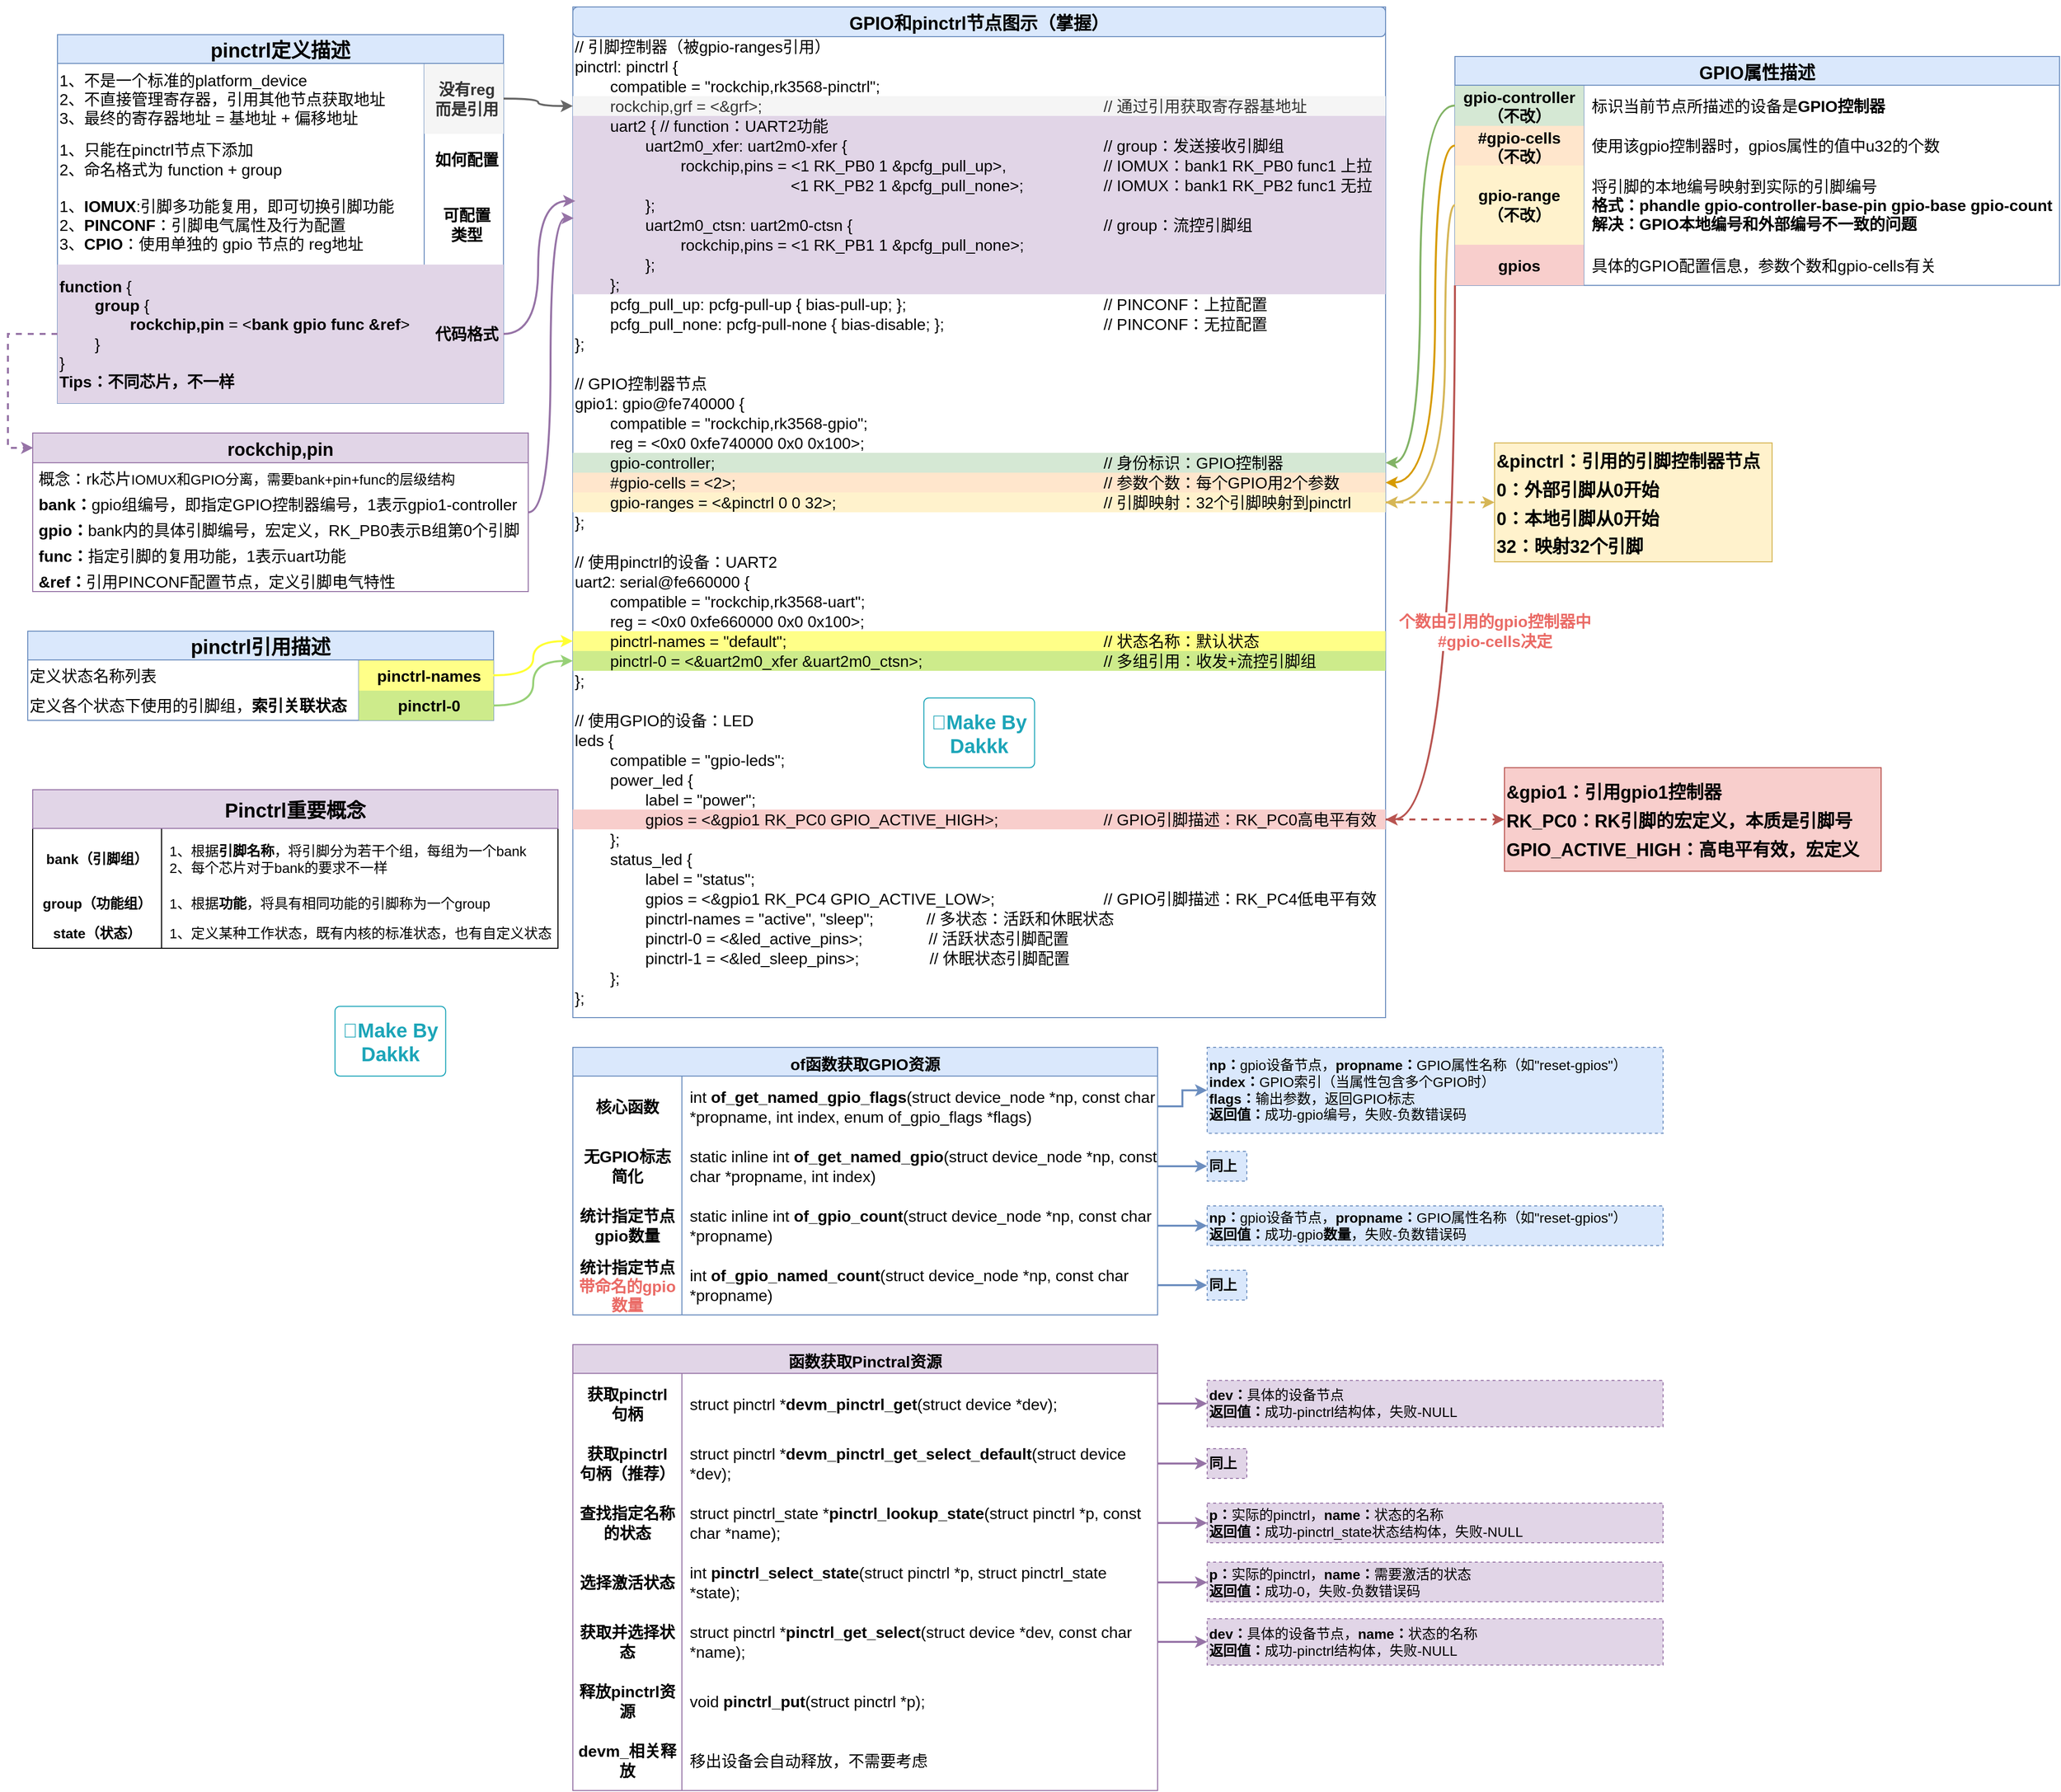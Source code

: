 <mxfile version="27.0.9">
  <diagram name="第 1 页" id="ehc574ezUDm6jUMXyMpv">
    <mxGraphModel dx="4349" dy="1848" grid="1" gridSize="10" guides="1" tooltips="1" connect="1" arrows="1" fold="1" page="1" pageScale="1" pageWidth="1169" pageHeight="1654" math="0" shadow="0">
      <root>
        <mxCell id="0" />
        <mxCell id="1" parent="0" />
        <mxCell id="UvsXHOnpaCu9hmhHPp6C-1" value="" style="rounded=0;whiteSpace=wrap;html=1;fillColor=none;strokeColor=#6c8ebf;" parent="1" vertex="1">
          <mxGeometry x="220" y="200" width="820" height="1020" as="geometry" />
        </mxCell>
        <mxCell id="UvsXHOnpaCu9hmhHPp6C-2" value="&lt;div style=&quot;line-height: 10%;&quot;&gt;&lt;h1 style=&quot;line-height: 10%;&quot;&gt;&lt;font&gt;&lt;span style=&quot;font-size: 18px; line-height: 10%;&quot;&gt;GPIO和pinctrl节点图示（掌握）&lt;/span&gt;&lt;/font&gt;&lt;/h1&gt;&lt;/div&gt;" style="html=1;shadow=0;dashed=0;shape=mxgraph.bootstrap.rrect;rSize=5;strokeColor=#6c8ebf;strokeWidth=1;fillColor=#dae8fc;whiteSpace=wrap;align=center;verticalAlign=middle;spacingLeft=0;fontStyle=1;fontSize=14;spacing=5;" parent="1" vertex="1">
          <mxGeometry x="220" y="200" width="820" height="30" as="geometry" />
        </mxCell>
        <mxCell id="UvsXHOnpaCu9hmhHPp6C-3" value="&lt;span style=&quot;font-size: 16px;&quot;&gt;// 引脚控制器（被gpio-ranges引用）&lt;/span&gt;" style="text;html=1;align=left;verticalAlign=middle;whiteSpace=wrap;rounded=0;dashed=1;fontSize=14;fillColor=none;" parent="1" vertex="1">
          <mxGeometry x="220" y="230" width="820" height="20" as="geometry" />
        </mxCell>
        <mxCell id="UvsXHOnpaCu9hmhHPp6C-4" value="&lt;font style=&quot;font-size: 16px;&quot;&gt;&lt;span style=&quot;white-space: pre;&quot;&gt;&#x9;&lt;/span&gt;&lt;/font&gt;&lt;span style=&quot;font-size: 16px;&quot;&gt;rockchip,grf = &amp;lt;&amp;amp;grf&amp;gt;;&amp;nbsp; &amp;nbsp; &amp;nbsp; &amp;nbsp; &amp;nbsp; &amp;nbsp; &amp;nbsp; &amp;nbsp; &amp;nbsp; &amp;nbsp; &amp;nbsp; &amp;nbsp; &amp;nbsp; &amp;nbsp; &lt;span style=&quot;white-space: pre;&quot;&gt;&#x9;&lt;/span&gt;&lt;span style=&quot;white-space: pre;&quot;&gt;&#x9;&lt;/span&gt;&lt;span style=&quot;white-space: pre;&quot;&gt;&#x9;&lt;/span&gt;&lt;span style=&quot;white-space: pre;&quot;&gt;&#x9;&lt;/span&gt;&lt;span style=&quot;white-space: pre;&quot;&gt;&#x9;&lt;/span&gt;&lt;span style=&quot;white-space: pre;&quot;&gt;&#x9;&lt;span style=&quot;white-space: pre;&quot;&gt;&#x9;&lt;/span&gt;&lt;/span&gt;// 通过引用获取寄存器基地址&lt;/span&gt;" style="text;html=1;align=left;verticalAlign=middle;whiteSpace=wrap;rounded=0;dashed=1;fontSize=14;fillColor=#f5f5f5;fontColor=#333333;strokeColor=none;" parent="1" vertex="1">
          <mxGeometry x="220" y="290" width="820" height="20" as="geometry" />
        </mxCell>
        <mxCell id="UvsXHOnpaCu9hmhHPp6C-5" value="&lt;span style=&quot;font-size: 16px;&quot;&gt;&lt;span style=&quot;white-space: pre;&quot;&gt;&#x9;&lt;/span&gt;uart2 {                                           // function：UART2功能&lt;/span&gt;" style="text;html=1;align=left;verticalAlign=middle;whiteSpace=wrap;rounded=0;dashed=1;fontSize=14;fillColor=#e1d5e7;strokeColor=none;" parent="1" vertex="1">
          <mxGeometry x="220" y="310" width="820" height="20" as="geometry" />
        </mxCell>
        <mxCell id="UvsXHOnpaCu9hmhHPp6C-15" value="&lt;span style=&quot;font-size: 16px;&quot;&gt;pinctrl: pinctrl {&lt;/span&gt;" style="text;html=1;align=left;verticalAlign=middle;whiteSpace=wrap;rounded=0;dashed=1;fontSize=14;fillColor=none;" parent="1" vertex="1">
          <mxGeometry x="220" y="250" width="820" height="20" as="geometry" />
        </mxCell>
        <mxCell id="UvsXHOnpaCu9hmhHPp6C-17" value="&lt;span style=&quot;font-size: 16px;&quot;&gt;&lt;span style=&quot;white-space: pre;&quot;&gt;&#x9;&lt;span style=&quot;white-space: pre;&quot;&gt;&#x9;&lt;/span&gt;&lt;/span&gt;uart2m0_xfer: uart2m0-xfer {&amp;nbsp; &amp;nbsp; &amp;nbsp; &amp;nbsp; &amp;nbsp; &amp;nbsp; &amp;nbsp; &amp;nbsp; &amp;nbsp; &lt;span style=&quot;white-space: pre;&quot;&gt;&#x9;&lt;/span&gt;&lt;span style=&quot;white-space: pre;&quot;&gt;&#x9;&lt;/span&gt;&lt;span style=&quot;white-space: pre;&quot;&gt;&#x9;&lt;/span&gt;&lt;span style=&quot;white-space: pre;&quot;&gt;&#x9;&lt;span style=&quot;white-space: pre;&quot;&gt;&#x9;&lt;/span&gt;&lt;/span&gt;// group：发送接收引脚组&lt;/span&gt;" style="text;html=1;align=left;verticalAlign=middle;whiteSpace=wrap;rounded=0;dashed=1;fontSize=14;fillColor=#e1d5e7;strokeColor=none;" parent="1" vertex="1">
          <mxGeometry x="220" y="330" width="820" height="20" as="geometry" />
        </mxCell>
        <mxCell id="UvsXHOnpaCu9hmhHPp6C-18" value="" style="shape=table;startSize=0;container=1;collapsible=0;childLayout=tableLayout;fixedRows=1;rowLines=0;fontStyle=0;strokeColor=#6c8ebf;fontSize=16;fillColor=none;" parent="1" vertex="1">
          <mxGeometry x="1110" y="279" width="610" height="202" as="geometry" />
        </mxCell>
        <mxCell id="UvsXHOnpaCu9hmhHPp6C-19" value="" style="shape=tableRow;horizontal=0;startSize=0;swimlaneHead=0;swimlaneBody=0;top=0;left=0;bottom=0;right=0;collapsible=0;dropTarget=0;fillColor=none;points=[[0,0.5],[1,0.5]];portConstraint=eastwest;strokeColor=inherit;fontSize=16;" parent="UvsXHOnpaCu9hmhHPp6C-18" vertex="1">
          <mxGeometry width="610" height="41" as="geometry" />
        </mxCell>
        <mxCell id="UvsXHOnpaCu9hmhHPp6C-20" value="&lt;b&gt;&lt;font style=&quot;color: light-dark(rgb(0, 0, 0), rgb(255, 255, 255));&quot;&gt;gpio-controller（不改）&lt;/font&gt;&lt;/b&gt;" style="shape=partialRectangle;html=1;whiteSpace=wrap;connectable=0;top=0;left=0;bottom=0;right=0;overflow=hidden;pointerEvents=1;fontSize=16;fillColor=#d5e8d4;strokeColor=#82b366;" parent="UvsXHOnpaCu9hmhHPp6C-19" vertex="1">
          <mxGeometry width="130" height="41" as="geometry">
            <mxRectangle width="130" height="41" as="alternateBounds" />
          </mxGeometry>
        </mxCell>
        <mxCell id="UvsXHOnpaCu9hmhHPp6C-21" value="标识当前节点所描述的设备是&lt;b&gt;GPIO控制器&lt;/b&gt;" style="shape=partialRectangle;html=1;whiteSpace=wrap;connectable=0;fillColor=none;top=0;left=0;bottom=0;right=0;align=left;spacingLeft=6;overflow=hidden;strokeColor=inherit;fontSize=16;" parent="UvsXHOnpaCu9hmhHPp6C-19" vertex="1">
          <mxGeometry x="130" width="480" height="41" as="geometry">
            <mxRectangle width="480" height="41" as="alternateBounds" />
          </mxGeometry>
        </mxCell>
        <mxCell id="UvsXHOnpaCu9hmhHPp6C-22" value="" style="shape=tableRow;horizontal=0;startSize=0;swimlaneHead=0;swimlaneBody=0;top=0;left=0;bottom=0;right=0;collapsible=0;dropTarget=0;fillColor=none;points=[[0,0.5],[1,0.5]];portConstraint=eastwest;strokeColor=inherit;fontSize=16;" parent="UvsXHOnpaCu9hmhHPp6C-18" vertex="1">
          <mxGeometry y="41" width="610" height="40" as="geometry" />
        </mxCell>
        <mxCell id="UvsXHOnpaCu9hmhHPp6C-23" value="&lt;b&gt;#gpio-cells&lt;br&gt;&lt;/b&gt;&lt;b&gt;（不改）&lt;/b&gt;" style="shape=partialRectangle;html=1;whiteSpace=wrap;connectable=0;fillColor=#ffe6cc;top=0;left=0;bottom=0;right=0;overflow=hidden;pointerEvents=1;strokeColor=#d79b00;fontSize=16;" parent="UvsXHOnpaCu9hmhHPp6C-22" vertex="1">
          <mxGeometry width="130" height="40" as="geometry">
            <mxRectangle width="130" height="40" as="alternateBounds" />
          </mxGeometry>
        </mxCell>
        <mxCell id="UvsXHOnpaCu9hmhHPp6C-24" value="使用该gpio控制器时，gpios属性的值中u32的个数" style="shape=partialRectangle;html=1;whiteSpace=wrap;connectable=0;fillColor=none;top=0;left=0;bottom=0;right=0;align=left;spacingLeft=6;overflow=hidden;strokeColor=inherit;fontSize=16;" parent="UvsXHOnpaCu9hmhHPp6C-22" vertex="1">
          <mxGeometry x="130" width="480" height="40" as="geometry">
            <mxRectangle width="480" height="40" as="alternateBounds" />
          </mxGeometry>
        </mxCell>
        <mxCell id="EzJvQKpD51RxZactWaan-44" value="" style="shape=tableRow;horizontal=0;startSize=0;swimlaneHead=0;swimlaneBody=0;top=0;left=0;bottom=0;right=0;collapsible=0;dropTarget=0;fillColor=none;points=[[0,0.5],[1,0.5]];portConstraint=eastwest;strokeColor=inherit;fontSize=16;" vertex="1" parent="UvsXHOnpaCu9hmhHPp6C-18">
          <mxGeometry y="81" width="610" height="80" as="geometry" />
        </mxCell>
        <mxCell id="EzJvQKpD51RxZactWaan-45" value="&lt;b&gt;&lt;font style=&quot;color: light-dark(rgb(0, 0, 0), rgb(255, 255, 255));&quot;&gt;gpio-range&lt;br&gt;&lt;/font&gt;&lt;/b&gt;&lt;b&gt;（不改）&lt;/b&gt;" style="shape=partialRectangle;html=1;whiteSpace=wrap;connectable=0;top=0;left=0;bottom=0;right=0;overflow=hidden;pointerEvents=1;fontSize=16;fillColor=#fff2cc;strokeColor=#d6b656;" vertex="1" parent="EzJvQKpD51RxZactWaan-44">
          <mxGeometry width="130" height="80" as="geometry">
            <mxRectangle width="130" height="80" as="alternateBounds" />
          </mxGeometry>
        </mxCell>
        <mxCell id="EzJvQKpD51RxZactWaan-46" value="将引脚的本地编号映射到实际的引脚编号&lt;br&gt;&lt;b&gt;格式：phandle gpio-controller-base-pin gpio-base gpio-count&lt;br&gt;解决：GPIO本地编号和外部编号不一致的问题&lt;/b&gt;" style="shape=partialRectangle;html=1;whiteSpace=wrap;connectable=0;fillColor=none;top=0;left=0;bottom=0;right=0;align=left;spacingLeft=6;overflow=hidden;strokeColor=inherit;fontSize=16;" vertex="1" parent="EzJvQKpD51RxZactWaan-44">
          <mxGeometry x="130" width="480" height="80" as="geometry">
            <mxRectangle width="480" height="80" as="alternateBounds" />
          </mxGeometry>
        </mxCell>
        <mxCell id="EzJvQKpD51RxZactWaan-47" value="" style="shape=tableRow;horizontal=0;startSize=0;swimlaneHead=0;swimlaneBody=0;top=0;left=0;bottom=0;right=0;collapsible=0;dropTarget=0;fillColor=none;points=[[0,0.5],[1,0.5]];portConstraint=eastwest;strokeColor=inherit;fontSize=16;" vertex="1" parent="UvsXHOnpaCu9hmhHPp6C-18">
          <mxGeometry y="161" width="610" height="41" as="geometry" />
        </mxCell>
        <mxCell id="EzJvQKpD51RxZactWaan-48" value="&lt;b&gt;&lt;font style=&quot;color: light-dark(rgb(0, 0, 0), rgb(255, 255, 255));&quot;&gt;gpios&lt;/font&gt;&lt;/b&gt;" style="shape=partialRectangle;html=1;whiteSpace=wrap;connectable=0;top=0;left=0;bottom=0;right=0;overflow=hidden;pointerEvents=1;fontSize=16;fillColor=#f8cecc;strokeColor=#b85450;" vertex="1" parent="EzJvQKpD51RxZactWaan-47">
          <mxGeometry width="130" height="41" as="geometry">
            <mxRectangle width="130" height="41" as="alternateBounds" />
          </mxGeometry>
        </mxCell>
        <mxCell id="EzJvQKpD51RxZactWaan-49" value="具体的GPIO配置信息，参数个数和gpio-cells有关" style="shape=partialRectangle;html=1;whiteSpace=wrap;connectable=0;fillColor=none;top=0;left=0;bottom=0;right=0;align=left;spacingLeft=6;overflow=hidden;strokeColor=inherit;fontSize=16;" vertex="1" parent="EzJvQKpD51RxZactWaan-47">
          <mxGeometry x="130" width="480" height="41" as="geometry">
            <mxRectangle width="480" height="41" as="alternateBounds" />
          </mxGeometry>
        </mxCell>
        <mxCell id="UvsXHOnpaCu9hmhHPp6C-25" value="&lt;h1&gt;&lt;font style=&quot;&quot;&gt;&lt;font style=&quot;font-size: 18px;&quot;&gt;&lt;span style=&quot;background-color: transparent; color: light-dark(rgb(0, 0, 0), rgb(255, 255, 255));&quot;&gt;GPIO&lt;/span&gt;属性描述&lt;/font&gt;&lt;br&gt;&lt;/font&gt;&lt;/h1&gt;" style="rounded=0;whiteSpace=wrap;html=1;fillColor=#dae8fc;strokeColor=#6c8ebf;" parent="1" vertex="1">
          <mxGeometry x="1110" y="250" width="610" height="29" as="geometry" />
        </mxCell>
        <mxCell id="UvsXHOnpaCu9hmhHPp6C-28" value="&lt;span style=&quot;font-size: 16px;&quot;&gt;&lt;span style=&quot;white-space: pre;&quot;&gt;&#x9;&lt;/span&gt;compatible = &quot;rockchip,rk3568-pinctrl&quot;;&lt;/span&gt;" style="text;html=1;align=left;verticalAlign=middle;whiteSpace=wrap;rounded=0;dashed=1;fontSize=14;fillColor=none;" parent="1" vertex="1">
          <mxGeometry x="220" y="270" width="820" height="20" as="geometry" />
        </mxCell>
        <mxCell id="EzJvQKpD51RxZactWaan-1" value="&lt;span style=&quot;font-size: 16px;&quot;&gt;&lt;span style=&quot;white-space: pre;&quot;&gt;&#x9;&lt;span style=&quot;white-space: pre;&quot;&gt;&#x9;&lt;span style=&quot;white-space: pre;&quot;&gt;&#x9;&lt;/span&gt;&lt;/span&gt;&lt;/span&gt;rockchip,pins = &amp;lt;1 RK_PB0 1 &amp;amp;pcfg_pull_up&amp;gt;, &lt;span style=&quot;white-space: pre;&quot;&gt;&#x9;&lt;/span&gt;&lt;span style=&quot;white-space: pre;&quot;&gt;&#x9;&lt;/span&gt;&lt;span style=&quot;white-space: pre;&quot;&gt;&#x9;&lt;/span&gt;// IOMUX：bank1 RK_PB0 func1 上拉&lt;/span&gt;" style="text;html=1;align=left;verticalAlign=middle;whiteSpace=wrap;rounded=0;dashed=1;fontSize=14;strokeColor=none;fillColor=#e1d5e7;" vertex="1" parent="1">
          <mxGeometry x="220" y="350" width="820" height="20" as="geometry" />
        </mxCell>
        <mxCell id="EzJvQKpD51RxZactWaan-2" value="&lt;span style=&quot;font-size: 16px;&quot;&gt;&lt;span style=&quot;white-space: pre;&quot;&gt;&#x9;&lt;span style=&quot;white-space: pre;&quot;&gt;&#x9;&lt;span style=&quot;white-space: pre;&quot;&gt;&#x9;&lt;/span&gt;&lt;span style=&quot;white-space: pre;&quot;&gt;&#x9;&lt;/span&gt;&lt;span style=&quot;white-space: pre;&quot;&gt;&#x9;&lt;/span&gt; &lt;span style=&quot;white-space: pre;&quot;&gt;&#x9;&lt;/span&gt; &lt;/span&gt;&lt;/span&gt;&amp;lt;1 RK_PB2 1 &amp;amp;pcfg_pull_none&amp;gt;; &lt;span style=&quot;white-space: pre;&quot;&gt;&#x9;&lt;/span&gt;&lt;span style=&quot;white-space: pre;&quot;&gt;&#x9;&lt;/span&gt;&lt;span style=&quot;white-space: pre;&quot;&gt;&#x9;&lt;/span&gt;// IOMUX：bank1 RK_PB2 func1 无拉&lt;/span&gt;" style="text;html=1;align=left;verticalAlign=middle;whiteSpace=wrap;rounded=0;dashed=1;fontSize=14;fillColor=#e1d5e7;strokeColor=none;" vertex="1" parent="1">
          <mxGeometry x="220" y="370" width="820" height="20" as="geometry" />
        </mxCell>
        <mxCell id="EzJvQKpD51RxZactWaan-3" value="&lt;span style=&quot;font-size: 16px;&quot;&gt;&lt;span style=&quot;white-space: pre;&quot;&gt;&#x9;&lt;span style=&quot;white-space: pre;&quot;&gt;&#x9;&lt;/span&gt;&lt;/span&gt;};&lt;/span&gt;" style="text;html=1;align=left;verticalAlign=middle;whiteSpace=wrap;rounded=0;dashed=1;fontSize=14;fillColor=#e1d5e7;strokeColor=none;" vertex="1" parent="1">
          <mxGeometry x="220" y="390" width="820" height="20" as="geometry" />
        </mxCell>
        <mxCell id="EzJvQKpD51RxZactWaan-4" value="&lt;span style=&quot;font-size: 16px;&quot;&gt;&lt;span style=&quot;white-space: pre;&quot;&gt;&#x9;&lt;span style=&quot;white-space: pre;&quot;&gt;&#x9;&lt;/span&gt;&lt;/span&gt;uart2m0_ctsn: uart2m0-ctsn {&amp;nbsp; &amp;nbsp; &amp;nbsp; &amp;nbsp; &amp;nbsp; &amp;nbsp; &amp;nbsp; &amp;nbsp; &amp;nbsp; &lt;span style=&quot;white-space: pre;&quot;&gt;&#x9;&lt;/span&gt;&lt;span style=&quot;white-space: pre;&quot;&gt;&#x9;&lt;/span&gt;&lt;span style=&quot;white-space: pre;&quot;&gt;&#x9;&lt;/span&gt;&lt;span style=&quot;white-space: pre;&quot;&gt;&#x9;&lt;/span&gt;&lt;span style=&quot;white-space: pre;&quot;&gt;&#x9;&lt;/span&gt;// group：流控引脚组&lt;/span&gt;" style="text;html=1;align=left;verticalAlign=middle;whiteSpace=wrap;rounded=0;dashed=1;fontSize=14;fillColor=#e1d5e7;strokeColor=none;" vertex="1" parent="1">
          <mxGeometry x="220" y="410" width="820" height="20" as="geometry" />
        </mxCell>
        <mxCell id="EzJvQKpD51RxZactWaan-5" value="&lt;span style=&quot;font-size: 16px;&quot;&gt;&lt;span style=&quot;white-space: pre;&quot;&gt;&#x9;&lt;span style=&quot;white-space: pre;&quot;&gt;&#x9;&lt;span style=&quot;white-space: pre;&quot;&gt;&#x9;&lt;/span&gt;&lt;/span&gt;&lt;/span&gt;rockchip,pins = &amp;lt;1 RK_PB1 1 &amp;amp;pcfg_pull_none&amp;gt;;&lt;/span&gt;" style="text;html=1;align=left;verticalAlign=middle;whiteSpace=wrap;rounded=0;dashed=1;fontSize=14;fillColor=#e1d5e7;strokeColor=none;" vertex="1" parent="1">
          <mxGeometry x="220" y="430" width="820" height="20" as="geometry" />
        </mxCell>
        <mxCell id="EzJvQKpD51RxZactWaan-6" value="&lt;span style=&quot;font-size: 16px;&quot;&gt;&lt;span style=&quot;white-space: pre;&quot;&gt;&#x9;&lt;span style=&quot;white-space: pre;&quot;&gt;&#x9;&lt;/span&gt;&lt;/span&gt;};&lt;/span&gt;" style="text;html=1;align=left;verticalAlign=middle;whiteSpace=wrap;rounded=0;dashed=1;fontSize=14;fillColor=#e1d5e7;strokeColor=none;" vertex="1" parent="1">
          <mxGeometry x="220" y="450" width="820" height="20" as="geometry" />
        </mxCell>
        <mxCell id="EzJvQKpD51RxZactWaan-7" value="&lt;span style=&quot;font-size: 16px;&quot;&gt;&lt;span style=&quot;white-space: pre;&quot;&gt;&#x9;&lt;/span&gt;};&lt;/span&gt;" style="text;html=1;align=left;verticalAlign=middle;whiteSpace=wrap;rounded=0;dashed=1;fontSize=14;fillColor=#e1d5e7;strokeColor=none;" vertex="1" parent="1">
          <mxGeometry x="220" y="470" width="820" height="20" as="geometry" />
        </mxCell>
        <mxCell id="EzJvQKpD51RxZactWaan-8" value="&lt;span style=&quot;font-size: 16px;&quot;&gt;&lt;span style=&quot;white-space: pre;&quot;&gt;&#x9;&lt;/span&gt;pcfg_pull_up: pcfg-pull-up { bias-pull-up; };&amp;nbsp; &amp;nbsp; &amp;nbsp;&lt;span style=&quot;white-space: pre;&quot;&gt;&#x9;&lt;/span&gt;&lt;span style=&quot;white-space: pre;&quot;&gt;&#x9;&lt;/span&gt;&lt;span style=&quot;white-space: pre;&quot;&gt;&#x9;&lt;/span&gt;&lt;span style=&quot;white-space: pre;&quot;&gt;&#x9;&lt;/span&gt;&lt;span style=&quot;white-space: pre;&quot;&gt;&#x9;&lt;/span&gt;// PINCONF：上拉配置&lt;/span&gt;" style="text;html=1;align=left;verticalAlign=middle;whiteSpace=wrap;rounded=0;dashed=1;fontSize=14;" vertex="1" parent="1">
          <mxGeometry x="220" y="490" width="820" height="20" as="geometry" />
        </mxCell>
        <mxCell id="EzJvQKpD51RxZactWaan-9" value="&lt;span style=&quot;font-size: 16px;&quot;&gt;&lt;span style=&quot;white-space: pre;&quot;&gt;&#x9;&lt;/span&gt;pcfg_pull_none: pcfg-pull-none { bias-disable; }; &lt;span style=&quot;white-space: pre;&quot;&gt;&#x9;&lt;/span&gt;&lt;span style=&quot;white-space: pre;&quot;&gt;&#x9;&lt;/span&gt;&lt;span style=&quot;white-space: pre;&quot;&gt;&#x9;&lt;/span&gt;&lt;span style=&quot;white-space: pre;&quot;&gt;&#x9;&lt;/span&gt;&lt;span style=&quot;white-space: pre;&quot;&gt;&#x9;&lt;/span&gt;// PINCONF：无拉配置&lt;/span&gt;" style="text;html=1;align=left;verticalAlign=middle;whiteSpace=wrap;rounded=0;dashed=1;fontSize=14;" vertex="1" parent="1">
          <mxGeometry x="220" y="510" width="820" height="20" as="geometry" />
        </mxCell>
        <mxCell id="EzJvQKpD51RxZactWaan-10" value="&lt;span style=&quot;font-size: 16px;&quot;&gt;};&lt;/span&gt;" style="text;html=1;align=left;verticalAlign=middle;whiteSpace=wrap;rounded=0;dashed=1;fontSize=14;" vertex="1" parent="1">
          <mxGeometry x="220" y="530" width="820" height="20" as="geometry" />
        </mxCell>
        <mxCell id="EzJvQKpD51RxZactWaan-12" value="&lt;span style=&quot;font-size: 16px;&quot;&gt;// GPIO控制器节点&lt;/span&gt;" style="text;html=1;align=left;verticalAlign=middle;whiteSpace=wrap;rounded=0;dashed=1;fontSize=14;" vertex="1" parent="1">
          <mxGeometry x="220" y="570" width="820" height="20" as="geometry" />
        </mxCell>
        <mxCell id="EzJvQKpD51RxZactWaan-13" value="&lt;span style=&quot;font-size: 16px;&quot;&gt;gpio1: gpio@fe740000 {&lt;/span&gt;" style="text;html=1;align=left;verticalAlign=middle;whiteSpace=wrap;rounded=0;dashed=1;fontSize=14;" vertex="1" parent="1">
          <mxGeometry x="220" y="590" width="820" height="20" as="geometry" />
        </mxCell>
        <mxCell id="EzJvQKpD51RxZactWaan-14" value="&lt;span style=&quot;font-size: 16px;&quot;&gt;&lt;span style=&quot;white-space: pre;&quot;&gt;&#x9;&lt;/span&gt;compatible = &quot;rockchip,rk3568-gpio&quot;;&lt;/span&gt;" style="text;html=1;align=left;verticalAlign=middle;whiteSpace=wrap;rounded=0;dashed=1;fontSize=14;" vertex="1" parent="1">
          <mxGeometry x="220" y="610" width="820" height="20" as="geometry" />
        </mxCell>
        <mxCell id="EzJvQKpD51RxZactWaan-15" value="&lt;span style=&quot;font-size: 16px;&quot;&gt;&lt;span style=&quot;white-space: pre;&quot;&gt;&#x9;&lt;/span&gt;reg = &amp;lt;0x0 0xfe740000 0x0 0x100&amp;gt;;&lt;/span&gt;" style="text;html=1;align=left;verticalAlign=middle;whiteSpace=wrap;rounded=0;dashed=1;fontSize=14;" vertex="1" parent="1">
          <mxGeometry x="220" y="630" width="820" height="20" as="geometry" />
        </mxCell>
        <mxCell id="EzJvQKpD51RxZactWaan-16" value="&lt;span style=&quot;font-size: 16px;&quot;&gt;&lt;span style=&quot;white-space: pre;&quot;&gt;&#x9;&lt;/span&gt;gpio-controller;&amp;nbsp; &amp;nbsp; &amp;nbsp; &amp;nbsp; &amp;nbsp; &amp;nbsp; &amp;nbsp; &amp;nbsp; &amp;nbsp; &amp;nbsp; &amp;nbsp; &amp;nbsp; &amp;nbsp; &amp;nbsp; &amp;nbsp; &amp;nbsp; &amp;nbsp; &lt;span style=&quot;white-space: pre;&quot;&gt;&#x9;&lt;/span&gt;&lt;span style=&quot;white-space: pre;&quot;&gt;&#x9;&lt;/span&gt;&lt;span style=&quot;white-space: pre;&quot;&gt;&#x9;&lt;/span&gt;&lt;span style=&quot;white-space: pre;&quot;&gt;&#x9;&lt;/span&gt;&lt;span style=&quot;white-space: pre;&quot;&gt;&#x9;&lt;/span&gt;&lt;span style=&quot;white-space: pre;&quot;&gt;&#x9;&lt;/span&gt;&lt;span style=&quot;white-space: pre;&quot;&gt;&#x9;&lt;/span&gt;// 身份标识：GPIO控制器&lt;/span&gt;" style="text;html=1;align=left;verticalAlign=middle;whiteSpace=wrap;rounded=0;dashed=1;fontSize=14;fillColor=#d5e8d4;strokeColor=none;" vertex="1" parent="1">
          <mxGeometry x="220" y="650" width="820" height="20" as="geometry" />
        </mxCell>
        <mxCell id="EzJvQKpD51RxZactWaan-17" value="&lt;span style=&quot;font-size: 16px;&quot;&gt;&lt;span style=&quot;white-space: pre;&quot;&gt;&#x9;&lt;/span&gt;#gpio-cells = &amp;lt;2&amp;gt;;&amp;nbsp; &amp;nbsp; &amp;nbsp; &amp;nbsp; &amp;nbsp; &amp;nbsp; &amp;nbsp; &amp;nbsp; &amp;nbsp; &amp;nbsp; &amp;nbsp; &amp;nbsp; &amp;nbsp; &amp;nbsp; &amp;nbsp; &amp;nbsp; &lt;span style=&quot;white-space: pre;&quot;&gt;&#x9;&lt;/span&gt;&lt;span style=&quot;white-space: pre;&quot;&gt;&#x9;&lt;/span&gt;&lt;span style=&quot;white-space: pre;&quot;&gt;&#x9;&lt;/span&gt;&lt;span style=&quot;white-space: pre;&quot;&gt;&#x9;&lt;/span&gt;&lt;span style=&quot;white-space: pre;&quot;&gt;&#x9;&lt;/span&gt;&lt;span style=&quot;white-space: pre;&quot;&gt;&#x9;&lt;/span&gt;&lt;span style=&quot;white-space: pre;&quot;&gt;&#x9;&lt;/span&gt;// 参数个数：每个GPIO用2个参数&lt;/span&gt;" style="text;html=1;align=left;verticalAlign=middle;whiteSpace=wrap;rounded=0;dashed=1;fontSize=14;fillColor=#ffe6cc;strokeColor=none;" vertex="1" parent="1">
          <mxGeometry x="220" y="670" width="820" height="20" as="geometry" />
        </mxCell>
        <mxCell id="EzJvQKpD51RxZactWaan-54" style="edgeStyle=orthogonalEdgeStyle;rounded=0;orthogonalLoop=1;jettySize=auto;html=1;entryX=0;entryY=0.5;entryDx=0;entryDy=0;fillColor=#fff2cc;strokeColor=#d6b656;dashed=1;strokeWidth=2;" edge="1" parent="1" source="EzJvQKpD51RxZactWaan-18" target="EzJvQKpD51RxZactWaan-53">
          <mxGeometry relative="1" as="geometry" />
        </mxCell>
        <mxCell id="EzJvQKpD51RxZactWaan-18" value="&lt;span style=&quot;font-size: 16px;&quot;&gt;&lt;span style=&quot;white-space: pre;&quot;&gt;&#x9;&lt;/span&gt;gpio-ranges = &amp;lt;&amp;amp;pinctrl 0 0 32&amp;gt;;&amp;nbsp; &amp;nbsp; &amp;nbsp; &amp;nbsp; &amp;nbsp; &amp;nbsp; &amp;nbsp; &amp;nbsp; &amp;nbsp; &lt;span style=&quot;white-space: pre;&quot;&gt;&#x9;&lt;/span&gt;&lt;span style=&quot;white-space: pre;&quot;&gt;&#x9;&lt;/span&gt;&lt;span style=&quot;white-space: pre;&quot;&gt;&#x9;&lt;/span&gt;&lt;span style=&quot;white-space: pre;&quot;&gt;&#x9;&lt;/span&gt;&lt;span style=&quot;white-space: pre;&quot;&gt;&#x9;&lt;/span&gt;&lt;span style=&quot;white-space: pre;&quot;&gt;&#x9;&lt;/span&gt;// 引脚映射：32个引脚映射到pinctrl&lt;/span&gt;" style="text;html=1;align=left;verticalAlign=middle;whiteSpace=wrap;rounded=0;dashed=1;fontSize=14;fillColor=#fff2cc;strokeColor=none;" vertex="1" parent="1">
          <mxGeometry x="220" y="690" width="820" height="20" as="geometry" />
        </mxCell>
        <mxCell id="EzJvQKpD51RxZactWaan-19" value="&lt;span style=&quot;font-size: 16px;&quot;&gt;};&lt;/span&gt;" style="text;html=1;align=left;verticalAlign=middle;whiteSpace=wrap;rounded=0;dashed=1;fontSize=14;" vertex="1" parent="1">
          <mxGeometry x="220" y="710" width="820" height="20" as="geometry" />
        </mxCell>
        <mxCell id="EzJvQKpD51RxZactWaan-21" value="&lt;span style=&quot;font-size: 16px;&quot;&gt;// 使用pinctrl的设备：UART2&lt;/span&gt;" style="text;html=1;align=left;verticalAlign=middle;whiteSpace=wrap;rounded=0;dashed=1;fontSize=14;" vertex="1" parent="1">
          <mxGeometry x="220" y="750" width="820" height="20" as="geometry" />
        </mxCell>
        <mxCell id="EzJvQKpD51RxZactWaan-22" value="&lt;span style=&quot;font-size: 16px;&quot;&gt;uart2: serial@fe660000 {&lt;/span&gt;" style="text;html=1;align=left;verticalAlign=middle;whiteSpace=wrap;rounded=0;dashed=1;fontSize=14;" vertex="1" parent="1">
          <mxGeometry x="220" y="770" width="820" height="20" as="geometry" />
        </mxCell>
        <mxCell id="EzJvQKpD51RxZactWaan-23" value="&lt;span style=&quot;font-size: 16px;&quot;&gt;&lt;span style=&quot;white-space: pre;&quot;&gt;&#x9;&lt;/span&gt;compatible = &quot;rockchip,rk3568-uart&quot;;&lt;/span&gt;" style="text;html=1;align=left;verticalAlign=middle;whiteSpace=wrap;rounded=0;dashed=1;fontSize=14;" vertex="1" parent="1">
          <mxGeometry x="220" y="790" width="820" height="20" as="geometry" />
        </mxCell>
        <mxCell id="EzJvQKpD51RxZactWaan-24" value="&lt;span style=&quot;font-size: 16px;&quot;&gt;&lt;span style=&quot;white-space: pre;&quot;&gt;&#x9;&lt;/span&gt;reg = &amp;lt;0x0 0xfe660000 0x0 0x100&amp;gt;;&lt;/span&gt;" style="text;html=1;align=left;verticalAlign=middle;whiteSpace=wrap;rounded=0;dashed=1;fontSize=14;" vertex="1" parent="1">
          <mxGeometry x="220" y="810" width="820" height="20" as="geometry" />
        </mxCell>
        <mxCell id="EzJvQKpD51RxZactWaan-25" value="&lt;span style=&quot;font-size: 16px;&quot;&gt;&lt;span style=&quot;white-space: pre;&quot;&gt;&#x9;&lt;/span&gt;pinctrl-names = &quot;default&quot;;&amp;nbsp; &amp;nbsp; &amp;nbsp; &amp;nbsp; &amp;nbsp; &amp;nbsp; &amp;nbsp; &amp;nbsp; &amp;nbsp; &amp;nbsp; &amp;nbsp; &amp;nbsp; &lt;span style=&quot;white-space: pre;&quot;&gt;&#x9;&lt;/span&gt;&lt;span style=&quot;white-space: pre;&quot;&gt;&#x9;&lt;/span&gt;&lt;span style=&quot;white-space: pre;&quot;&gt;&#x9;&lt;/span&gt;&lt;span style=&quot;white-space: pre;&quot;&gt;&#x9;&lt;/span&gt;&lt;span style=&quot;white-space: pre;&quot;&gt;&#x9;&lt;/span&gt;&lt;span style=&quot;white-space: pre;&quot;&gt;&#x9;&lt;/span&gt;// 状态名称：默认状态&lt;/span&gt;" style="text;html=1;align=left;verticalAlign=middle;whiteSpace=wrap;rounded=0;dashed=1;fontSize=14;fillColor=#ffff88;strokeColor=none;" vertex="1" parent="1">
          <mxGeometry x="220" y="830" width="820" height="20" as="geometry" />
        </mxCell>
        <mxCell id="EzJvQKpD51RxZactWaan-26" value="&lt;span style=&quot;font-size: 16px;&quot;&gt;&lt;span style=&quot;white-space: pre;&quot;&gt;&#x9;&lt;/span&gt;pinctrl-0 = &amp;lt;&amp;amp;uart2m0_xfer &amp;amp;uart2m0_ctsn&amp;gt;;&amp;nbsp; &amp;nbsp; &amp;nbsp; &amp;nbsp;&lt;span style=&quot;white-space: pre;&quot;&gt;&#x9;&lt;/span&gt;&lt;span style=&quot;white-space: pre;&quot;&gt;&#x9;&lt;/span&gt;&lt;span style=&quot;white-space: pre;&quot;&gt;&#x9;&lt;/span&gt;&lt;span style=&quot;white-space: pre;&quot;&gt;&#x9;&lt;/span&gt;&lt;span style=&quot;white-space: pre;&quot;&gt;&#x9;&lt;/span&gt;// 多组引用：收发+流控引脚组&lt;/span&gt;" style="text;html=1;align=left;verticalAlign=middle;whiteSpace=wrap;rounded=0;dashed=1;fontSize=14;fillColor=#cdeb8b;strokeColor=none;" vertex="1" parent="1">
          <mxGeometry x="220" y="850" width="820" height="20" as="geometry" />
        </mxCell>
        <mxCell id="EzJvQKpD51RxZactWaan-27" value="&lt;span style=&quot;font-size: 16px;&quot;&gt;};&lt;/span&gt;" style="text;html=1;align=left;verticalAlign=middle;whiteSpace=wrap;rounded=0;dashed=1;fontSize=14;" vertex="1" parent="1">
          <mxGeometry x="220" y="870" width="820" height="20" as="geometry" />
        </mxCell>
        <mxCell id="EzJvQKpD51RxZactWaan-29" value="&lt;span style=&quot;font-size: 16px;&quot;&gt;// 使用GPIO的设备：LED&lt;/span&gt;" style="text;html=1;align=left;verticalAlign=middle;whiteSpace=wrap;rounded=0;dashed=1;fontSize=14;" vertex="1" parent="1">
          <mxGeometry x="220" y="910" width="820" height="20" as="geometry" />
        </mxCell>
        <mxCell id="EzJvQKpD51RxZactWaan-30" value="&lt;span style=&quot;font-size: 16px;&quot;&gt;leds {&lt;/span&gt;" style="text;html=1;align=left;verticalAlign=middle;whiteSpace=wrap;rounded=0;dashed=1;fontSize=14;" vertex="1" parent="1">
          <mxGeometry x="220" y="930" width="820" height="20" as="geometry" />
        </mxCell>
        <mxCell id="EzJvQKpD51RxZactWaan-31" value="&lt;span style=&quot;font-size: 16px;&quot;&gt;&lt;span style=&quot;white-space: pre;&quot;&gt;&#x9;&lt;/span&gt;compatible = &quot;gpio-leds&quot;;&lt;/span&gt;" style="text;html=1;align=left;verticalAlign=middle;whiteSpace=wrap;rounded=0;dashed=1;fontSize=14;" vertex="1" parent="1">
          <mxGeometry x="220" y="950" width="820" height="20" as="geometry" />
        </mxCell>
        <mxCell id="EzJvQKpD51RxZactWaan-32" value="&lt;span style=&quot;font-size: 16px;&quot;&gt;&lt;span style=&quot;white-space: pre;&quot;&gt;&#x9;&lt;/span&gt;power_led {&lt;/span&gt;" style="text;html=1;align=left;verticalAlign=middle;whiteSpace=wrap;rounded=0;dashed=1;fontSize=14;" vertex="1" parent="1">
          <mxGeometry x="220" y="970" width="820" height="20" as="geometry" />
        </mxCell>
        <mxCell id="EzJvQKpD51RxZactWaan-33" value="&lt;span style=&quot;font-size: 16px;&quot;&gt;&lt;span style=&quot;white-space: pre;&quot;&gt;&#x9;&lt;/span&gt;&lt;span style=&quot;white-space: pre;&quot;&gt;&#x9;&lt;/span&gt;label = &quot;power&quot;;&lt;/span&gt;" style="text;html=1;align=left;verticalAlign=middle;whiteSpace=wrap;rounded=0;dashed=1;fontSize=14;" vertex="1" parent="1">
          <mxGeometry x="220" y="990" width="820" height="20" as="geometry" />
        </mxCell>
        <mxCell id="EzJvQKpD51RxZactWaan-58" style="edgeStyle=orthogonalEdgeStyle;rounded=0;orthogonalLoop=1;jettySize=auto;html=1;entryX=0;entryY=0.5;entryDx=0;entryDy=0;fillColor=#f8cecc;strokeColor=#b85450;strokeWidth=2;dashed=1;" edge="1" parent="1" source="EzJvQKpD51RxZactWaan-34" target="EzJvQKpD51RxZactWaan-57">
          <mxGeometry relative="1" as="geometry" />
        </mxCell>
        <mxCell id="EzJvQKpD51RxZactWaan-34" value="&lt;span style=&quot;font-size: 16px;&quot;&gt;&lt;span style=&quot;white-space: pre;&quot;&gt;&#x9;&lt;/span&gt;&lt;span style=&quot;white-space: pre;&quot;&gt;&#x9;&lt;/span&gt;gpios = &amp;lt;&amp;amp;gpio1 RK_PC0 GPIO_ACTIVE_HIGH&amp;gt;;&amp;nbsp; &amp;nbsp; &amp;nbsp;&lt;span style=&quot;white-space: pre;&quot;&gt;&#x9;&lt;/span&gt;&lt;span style=&quot;white-space: pre;&quot;&gt;&#x9;&lt;/span&gt;&lt;span style=&quot;white-space: pre;&quot;&gt;&#x9;&lt;/span&gt;// GPIO引脚描述：RK_PC0高电平有效&lt;/span&gt;" style="text;html=1;align=left;verticalAlign=middle;whiteSpace=wrap;rounded=0;dashed=1;fontSize=14;fillColor=#f8cecc;strokeColor=none;" vertex="1" parent="1">
          <mxGeometry x="220" y="1010" width="820" height="20" as="geometry" />
        </mxCell>
        <mxCell id="EzJvQKpD51RxZactWaan-35" value="&lt;span style=&quot;font-size: 16px;&quot;&gt;&lt;span style=&quot;white-space: pre;&quot;&gt;&#x9;&lt;/span&gt;};&lt;/span&gt;" style="text;html=1;align=left;verticalAlign=middle;whiteSpace=wrap;rounded=0;dashed=1;fontSize=14;" vertex="1" parent="1">
          <mxGeometry x="220" y="1030" width="820" height="20" as="geometry" />
        </mxCell>
        <mxCell id="EzJvQKpD51RxZactWaan-36" value="&lt;span style=&quot;font-size: 16px;&quot;&gt;&lt;span style=&quot;white-space: pre;&quot;&gt;&#x9;&lt;/span&gt;status_led {&lt;/span&gt;" style="text;html=1;align=left;verticalAlign=middle;whiteSpace=wrap;rounded=0;dashed=1;fontSize=14;" vertex="1" parent="1">
          <mxGeometry x="220" y="1050" width="820" height="20" as="geometry" />
        </mxCell>
        <mxCell id="EzJvQKpD51RxZactWaan-37" value="&lt;span style=&quot;font-size: 16px;&quot;&gt;&lt;span style=&quot;white-space: pre;&quot;&gt;&#x9;&lt;/span&gt;&lt;span style=&quot;white-space: pre;&quot;&gt;&#x9;&lt;/span&gt;label = &quot;status&quot;;&lt;/span&gt;" style="text;html=1;align=left;verticalAlign=middle;whiteSpace=wrap;rounded=0;dashed=1;fontSize=14;" vertex="1" parent="1">
          <mxGeometry x="220" y="1070" width="820" height="20" as="geometry" />
        </mxCell>
        <mxCell id="EzJvQKpD51RxZactWaan-38" value="&lt;span style=&quot;font-size: 16px;&quot;&gt;&lt;span style=&quot;white-space: pre;&quot;&gt;&#x9;&lt;/span&gt;&lt;span style=&quot;white-space: pre;&quot;&gt;&#x9;&lt;/span&gt;gpios = &amp;lt;&amp;amp;gpio1 RK_PC4 GPIO_ACTIVE_LOW&amp;gt;;&amp;nbsp; &amp;nbsp; &amp;nbsp; &lt;span style=&quot;white-space: pre;&quot;&gt;&#x9;&lt;/span&gt;&lt;span style=&quot;white-space: pre;&quot;&gt;&#x9;&lt;/span&gt;&lt;span style=&quot;white-space: pre;&quot;&gt;&#x9;&lt;/span&gt;// GPIO引脚描述：RK_PC4低电平有效&lt;/span&gt;" style="text;html=1;align=left;verticalAlign=middle;whiteSpace=wrap;rounded=0;dashed=1;fontSize=14;" vertex="1" parent="1">
          <mxGeometry x="220" y="1090" width="820" height="20" as="geometry" />
        </mxCell>
        <mxCell id="EzJvQKpD51RxZactWaan-39" value="&lt;span style=&quot;font-size: 16px;&quot;&gt;&lt;span style=&quot;white-space: pre;&quot;&gt;&#x9;&lt;/span&gt;&lt;span style=&quot;white-space: pre;&quot;&gt;&#x9;&lt;/span&gt;pinctrl-names = &quot;active&quot;, &quot;sleep&quot;;&amp;nbsp; &amp;nbsp; &amp;nbsp; &amp;nbsp; &amp;nbsp; &amp;nbsp; // 多状态：活跃和休眠状态&lt;/span&gt;" style="text;html=1;align=left;verticalAlign=middle;whiteSpace=wrap;rounded=0;dashed=1;fontSize=14;" vertex="1" parent="1">
          <mxGeometry x="220" y="1110" width="820" height="20" as="geometry" />
        </mxCell>
        <mxCell id="EzJvQKpD51RxZactWaan-40" value="&lt;span style=&quot;font-size: 16px;&quot;&gt;&lt;span style=&quot;white-space: pre;&quot;&gt;&#x9;&lt;/span&gt;&lt;span style=&quot;white-space: pre;&quot;&gt;&#x9;&lt;/span&gt;pinctrl-0 = &amp;lt;&amp;amp;led_active_pins&amp;gt;;&amp;nbsp; &amp;nbsp; &amp;nbsp; &amp;nbsp; &amp;nbsp; &amp;nbsp; &amp;nbsp; &amp;nbsp;// 活跃状态引脚配置&lt;/span&gt;" style="text;html=1;align=left;verticalAlign=middle;whiteSpace=wrap;rounded=0;dashed=1;fontSize=14;" vertex="1" parent="1">
          <mxGeometry x="220" y="1130" width="820" height="20" as="geometry" />
        </mxCell>
        <mxCell id="EzJvQKpD51RxZactWaan-41" value="&lt;span style=&quot;font-size: 16px;&quot;&gt;&lt;span style=&quot;white-space: pre;&quot;&gt;&#x9;&lt;/span&gt;&lt;span style=&quot;white-space: pre;&quot;&gt;&#x9;&lt;/span&gt;pinctrl-1 = &amp;lt;&amp;amp;led_sleep_pins&amp;gt;;&amp;nbsp; &amp;nbsp; &amp;nbsp; &amp;nbsp; &amp;nbsp; &amp;nbsp; &amp;nbsp; &amp;nbsp; // 休眠状态引脚配置&lt;/span&gt;" style="text;html=1;align=left;verticalAlign=middle;whiteSpace=wrap;rounded=0;dashed=1;fontSize=14;" vertex="1" parent="1">
          <mxGeometry x="220" y="1150" width="820" height="20" as="geometry" />
        </mxCell>
        <mxCell id="EzJvQKpD51RxZactWaan-42" value="&lt;span style=&quot;font-size: 16px;&quot;&gt;&lt;span style=&quot;white-space: pre;&quot;&gt;&#x9;&lt;/span&gt;};&lt;/span&gt;" style="text;html=1;align=left;verticalAlign=middle;whiteSpace=wrap;rounded=0;dashed=1;fontSize=14;" vertex="1" parent="1">
          <mxGeometry x="220" y="1170" width="820" height="20" as="geometry" />
        </mxCell>
        <mxCell id="EzJvQKpD51RxZactWaan-43" value="&lt;span style=&quot;font-size: 16px;&quot;&gt;};&lt;/span&gt;" style="text;html=1;align=left;verticalAlign=middle;whiteSpace=wrap;rounded=0;dashed=1;fontSize=14;" vertex="1" parent="1">
          <mxGeometry x="220" y="1190" width="820" height="20" as="geometry" />
        </mxCell>
        <mxCell id="EzJvQKpD51RxZactWaan-50" style="edgeStyle=orthogonalEdgeStyle;rounded=0;orthogonalLoop=1;jettySize=auto;html=1;entryX=1;entryY=0.5;entryDx=0;entryDy=0;fillColor=#d5e8d4;strokeColor=#82b366;strokeWidth=2;curved=1;" edge="1" parent="1" source="UvsXHOnpaCu9hmhHPp6C-19" target="EzJvQKpD51RxZactWaan-16">
          <mxGeometry relative="1" as="geometry" />
        </mxCell>
        <mxCell id="EzJvQKpD51RxZactWaan-51" style="edgeStyle=orthogonalEdgeStyle;rounded=0;orthogonalLoop=1;jettySize=auto;html=1;entryX=1;entryY=0.5;entryDx=0;entryDy=0;fillColor=#ffe6cc;strokeColor=none;strokeWidth=2;curved=1;" edge="1" parent="1" source="UvsXHOnpaCu9hmhHPp6C-22" target="EzJvQKpD51RxZactWaan-17">
          <mxGeometry relative="1" as="geometry">
            <Array as="points">
              <mxPoint x="1090" y="340" />
              <mxPoint x="1090" y="690" />
            </Array>
          </mxGeometry>
        </mxCell>
        <mxCell id="EzJvQKpD51RxZactWaan-53" value="&lt;h1&gt;&lt;font style=&quot;font-size: 18px;&quot;&gt;&amp;amp;pinctrl：引用的引脚控制器节点&lt;br&gt;0&lt;/font&gt;&lt;span style=&quot;font-size: 18px; background-color: transparent; color: light-dark(rgb(0, 0, 0), rgb(255, 255, 255));&quot;&gt;：&lt;/span&gt;&lt;span style=&quot;font-size: 18px; background-color: transparent; color: light-dark(rgb(0, 0, 0), rgb(255, 255, 255));&quot;&gt;外部引脚从0开始&lt;br&gt;0：&lt;/span&gt;&lt;span style=&quot;font-size: 18px; background-color: transparent; color: light-dark(rgb(0, 0, 0), rgb(255, 255, 255));&quot;&gt;本地引脚从0开始&lt;br&gt;32：&lt;/span&gt;&lt;span style=&quot;font-size: 18px; background-color: transparent; color: light-dark(rgb(0, 0, 0), rgb(255, 255, 255));&quot;&gt;映射32个引脚&lt;/span&gt;&lt;/h1&gt;" style="rounded=0;whiteSpace=wrap;html=1;fillColor=#fff2cc;strokeColor=#d6b656;align=left;" vertex="1" parent="1">
          <mxGeometry x="1150" y="640" width="280" height="120" as="geometry" />
        </mxCell>
        <mxCell id="EzJvQKpD51RxZactWaan-57" value="&lt;h1&gt;&lt;span style=&quot;font-size: 18px;&quot;&gt;&amp;amp;gpio1：引用gpio1控制器&lt;br&gt;RK_PC0：RK引脚的宏定义，本质是引脚号&lt;br&gt;GPIO_ACTIVE_HIGH：高电平有效，宏定义&lt;/span&gt;&lt;/h1&gt;" style="rounded=0;whiteSpace=wrap;html=1;fillColor=#f8cecc;strokeColor=#b85450;align=left;" vertex="1" parent="1">
          <mxGeometry x="1160" y="967.75" width="380" height="104.5" as="geometry" />
        </mxCell>
        <mxCell id="EzJvQKpD51RxZactWaan-59" value="" style="shape=table;startSize=0;container=1;collapsible=0;childLayout=tableLayout;fixedRows=1;rowLines=0;fontStyle=0;strokeColor=#6c8ebf;fontSize=16;fillColor=none;" vertex="1" parent="1">
          <mxGeometry x="-300" y="257" width="450" height="343" as="geometry" />
        </mxCell>
        <mxCell id="EzJvQKpD51RxZactWaan-60" value="" style="shape=tableRow;horizontal=0;startSize=0;swimlaneHead=0;swimlaneBody=0;top=0;left=0;bottom=0;right=0;collapsible=0;dropTarget=0;fillColor=none;points=[[0,0.5],[1,0.5]];portConstraint=eastwest;strokeColor=inherit;fontSize=16;" vertex="1" parent="EzJvQKpD51RxZactWaan-59">
          <mxGeometry width="450" height="71" as="geometry" />
        </mxCell>
        <mxCell id="EzJvQKpD51RxZactWaan-61" value="&lt;span style=&quot;&quot;&gt;1、不是一个标准的platform_device&lt;br&gt;2、不直接管理寄存器，引用其他节点获取地址&lt;br&gt;3、最终的寄存器地址 = 基地址 + 偏移地址&lt;/span&gt;" style="shape=partialRectangle;html=1;whiteSpace=wrap;connectable=0;fillColor=none;top=0;left=0;bottom=0;right=0;overflow=hidden;pointerEvents=1;strokeColor=inherit;fontSize=16;align=left;" vertex="1" parent="EzJvQKpD51RxZactWaan-60">
          <mxGeometry width="370" height="71" as="geometry">
            <mxRectangle width="370" height="71" as="alternateBounds" />
          </mxGeometry>
        </mxCell>
        <mxCell id="EzJvQKpD51RxZactWaan-62" value="&lt;b&gt;&lt;font style=&quot;&quot;&gt;没有reg&lt;br&gt;而是引用&lt;/font&gt;&lt;/b&gt;" style="shape=partialRectangle;html=1;whiteSpace=wrap;connectable=0;fillColor=#f5f5f5;top=0;left=0;bottom=0;right=0;align=center;spacingLeft=6;overflow=hidden;strokeColor=#666666;fontSize=16;fontColor=#333333;" vertex="1" parent="EzJvQKpD51RxZactWaan-60">
          <mxGeometry x="370" width="80" height="71" as="geometry">
            <mxRectangle width="80" height="71" as="alternateBounds" />
          </mxGeometry>
        </mxCell>
        <mxCell id="EzJvQKpD51RxZactWaan-63" value="" style="shape=tableRow;horizontal=0;startSize=0;swimlaneHead=0;swimlaneBody=0;top=0;left=0;bottom=0;right=0;collapsible=0;dropTarget=0;fillColor=none;points=[[0,0.5],[1,0.5]];portConstraint=eastwest;strokeColor=inherit;fontSize=16;" vertex="1" parent="EzJvQKpD51RxZactWaan-59">
          <mxGeometry y="71" width="450" height="52" as="geometry" />
        </mxCell>
        <mxCell id="EzJvQKpD51RxZactWaan-64" value="&lt;div style=&quot;&quot;&gt;1、只能在pinctrl节点下添加&lt;br&gt;2、命名格式为 function + group&lt;br&gt;&lt;/div&gt;" style="shape=partialRectangle;html=1;whiteSpace=wrap;connectable=0;fillColor=none;top=0;left=0;bottom=0;right=0;overflow=hidden;pointerEvents=1;strokeColor=inherit;fontSize=16;align=left;" vertex="1" parent="EzJvQKpD51RxZactWaan-63">
          <mxGeometry width="370" height="52" as="geometry">
            <mxRectangle width="370" height="52" as="alternateBounds" />
          </mxGeometry>
        </mxCell>
        <mxCell id="EzJvQKpD51RxZactWaan-65" value="&lt;b&gt;如何配置&lt;/b&gt;" style="shape=partialRectangle;html=1;whiteSpace=wrap;connectable=0;fillColor=none;top=0;left=0;bottom=0;right=0;align=center;spacingLeft=6;overflow=hidden;strokeColor=inherit;fontSize=16;fontColor=light-dark(#000000,#FFFFFF);" vertex="1" parent="EzJvQKpD51RxZactWaan-63">
          <mxGeometry x="370" width="80" height="52" as="geometry">
            <mxRectangle width="80" height="52" as="alternateBounds" />
          </mxGeometry>
        </mxCell>
        <mxCell id="EzJvQKpD51RxZactWaan-83" value="" style="shape=tableRow;horizontal=0;startSize=0;swimlaneHead=0;swimlaneBody=0;top=0;left=0;bottom=0;right=0;collapsible=0;dropTarget=0;fillColor=none;points=[[0,0.5],[1,0.5]];portConstraint=eastwest;strokeColor=inherit;fontSize=16;" vertex="1" parent="EzJvQKpD51RxZactWaan-59">
          <mxGeometry y="123" width="450" height="80" as="geometry" />
        </mxCell>
        <mxCell id="EzJvQKpD51RxZactWaan-84" value="&lt;div style=&quot;&quot;&gt;1、&lt;b&gt;IOMUX&lt;/b&gt;:引脚多功能复用，即可切换引脚功能&lt;br&gt;2、&lt;b&gt;PINCONF&lt;/b&gt;：引脚电气属性及行为配置&lt;br&gt;3、&lt;b&gt;CPIO&lt;/b&gt;：使用单独的 gpio 节点的 reg地址&lt;/div&gt;" style="shape=partialRectangle;html=1;whiteSpace=wrap;connectable=0;fillColor=none;top=0;left=0;bottom=0;right=0;overflow=hidden;pointerEvents=1;strokeColor=inherit;fontSize=16;align=left;" vertex="1" parent="EzJvQKpD51RxZactWaan-83">
          <mxGeometry width="370" height="80" as="geometry">
            <mxRectangle width="370" height="80" as="alternateBounds" />
          </mxGeometry>
        </mxCell>
        <mxCell id="EzJvQKpD51RxZactWaan-85" value="&lt;b&gt;可配置&lt;br&gt;类型&lt;/b&gt;" style="shape=partialRectangle;html=1;whiteSpace=wrap;connectable=0;fillColor=none;top=0;left=0;bottom=0;right=0;align=center;spacingLeft=6;overflow=hidden;strokeColor=inherit;fontSize=16;fontColor=light-dark(#000000,#FFFFFF);" vertex="1" parent="EzJvQKpD51RxZactWaan-83">
          <mxGeometry x="370" width="80" height="80" as="geometry">
            <mxRectangle width="80" height="80" as="alternateBounds" />
          </mxGeometry>
        </mxCell>
        <mxCell id="EzJvQKpD51RxZactWaan-86" value="" style="shape=tableRow;horizontal=0;startSize=0;swimlaneHead=0;swimlaneBody=0;top=0;left=0;bottom=0;right=0;collapsible=0;dropTarget=0;fillColor=none;points=[[0,0.5],[1,0.5]];portConstraint=eastwest;strokeColor=inherit;fontSize=16;" vertex="1" parent="EzJvQKpD51RxZactWaan-59">
          <mxGeometry y="203" width="450" height="140" as="geometry" />
        </mxCell>
        <mxCell id="EzJvQKpD51RxZactWaan-87" value="&lt;span style=&quot;&quot;&gt;&lt;b&gt;function &lt;/b&gt;{&lt;br&gt;&lt;span style=&quot;white-space: pre;&quot;&gt;&#x9;&lt;/span&gt;&lt;b&gt;group &lt;/b&gt;{&lt;br&gt;&lt;span style=&quot;white-space: pre;&quot;&gt;&#x9;&lt;/span&gt;&lt;span style=&quot;white-space: pre;&quot;&gt;&#x9;&lt;/span&gt;&lt;b&gt;rockchip,pin&lt;/b&gt; = &amp;lt;&lt;b&gt;bank gpio func &amp;amp;ref&lt;/b&gt;&amp;gt;&lt;br&gt;&lt;span style=&quot;white-space: pre;&quot;&gt;&#x9;&lt;/span&gt;}&lt;br&gt;&lt;/span&gt;&lt;div&gt;&lt;div&gt;&lt;span style=&quot;&quot;&gt;}&lt;br&gt;&lt;/span&gt;&lt;b style=&quot;text-align: center;&quot;&gt;Tips：不同芯片，不一样&lt;/b&gt;&lt;span style=&quot;&quot;&gt;&lt;/span&gt;&lt;/div&gt;&lt;/div&gt;" style="shape=partialRectangle;html=1;whiteSpace=wrap;connectable=0;fillColor=#e1d5e7;top=0;left=0;bottom=0;right=0;overflow=hidden;pointerEvents=1;strokeColor=inherit;fontSize=16;align=left;" vertex="1" parent="EzJvQKpD51RxZactWaan-86">
          <mxGeometry width="370" height="140" as="geometry">
            <mxRectangle width="370" height="140" as="alternateBounds" />
          </mxGeometry>
        </mxCell>
        <mxCell id="EzJvQKpD51RxZactWaan-88" value="&lt;b&gt;&lt;font style=&quot;&quot;&gt;代码格式&lt;br&gt;&lt;/font&gt;&lt;/b&gt;" style="shape=partialRectangle;html=1;whiteSpace=wrap;connectable=0;fillColor=#e1d5e7;top=0;left=0;bottom=0;right=0;align=center;spacingLeft=6;overflow=hidden;strokeColor=#9673a6;fontSize=16;" vertex="1" parent="EzJvQKpD51RxZactWaan-86">
          <mxGeometry x="370" width="80" height="140" as="geometry">
            <mxRectangle width="80" height="140" as="alternateBounds" />
          </mxGeometry>
        </mxCell>
        <mxCell id="EzJvQKpD51RxZactWaan-78" value="&lt;h1&gt;&lt;font style=&quot;&quot;&gt;&lt;span style=&quot;font-size: 20px;&quot;&gt;pinctrl定义描述&lt;/span&gt;&lt;br&gt;&lt;/font&gt;&lt;/h1&gt;" style="rounded=0;whiteSpace=wrap;html=1;fillColor=#dae8fc;strokeColor=#6c8ebf;" vertex="1" parent="1">
          <mxGeometry x="-300" y="228" width="450" height="29" as="geometry" />
        </mxCell>
        <mxCell id="EzJvQKpD51RxZactWaan-79" style="edgeStyle=orthogonalEdgeStyle;rounded=0;orthogonalLoop=1;jettySize=auto;html=1;strokeWidth=2;curved=1;fillColor=#f5f5f5;strokeColor=#666666;" edge="1" parent="1" source="EzJvQKpD51RxZactWaan-60" target="UvsXHOnpaCu9hmhHPp6C-4">
          <mxGeometry relative="1" as="geometry" />
        </mxCell>
        <mxCell id="EzJvQKpD51RxZactWaan-95" value="&lt;span style=&quot;font-size: 18px;&quot;&gt;rockchip,pin&lt;/span&gt;" style="swimlane;fontStyle=1;align=center;verticalAlign=top;childLayout=stackLayout;horizontal=1;startSize=30;horizontalStack=0;resizeParent=1;resizeParentMax=0;resizeLast=0;collapsible=1;marginBottom=0;whiteSpace=wrap;html=1;fillColor=#e1d5e7;strokeColor=#9673a6;" vertex="1" parent="1">
          <mxGeometry x="-325" y="630" width="500" height="160" as="geometry" />
        </mxCell>
        <mxCell id="EzJvQKpD51RxZactWaan-100" value="&lt;span style=&quot;font-size: 16px;&quot;&gt;概念：rk芯片&lt;/span&gt;&lt;font style=&quot;font-size: 14px;&quot;&gt;IOMUX和GPIO分离，需要bank+pin+func的层级结构&lt;/font&gt;" style="text;strokeColor=none;fillColor=none;align=left;verticalAlign=top;spacingLeft=4;spacingRight=4;overflow=hidden;rotatable=0;points=[[0,0.5],[1,0.5]];portConstraint=eastwest;whiteSpace=wrap;html=1;" vertex="1" parent="EzJvQKpD51RxZactWaan-95">
          <mxGeometry y="30" width="500" height="26" as="geometry" />
        </mxCell>
        <mxCell id="EzJvQKpD51RxZactWaan-101" value="&lt;span style=&quot;font-size: 16px;&quot;&gt;&lt;b&gt;bank：&lt;/b&gt;gpio组编号，即指定GPIO控制器编号，1表示gpio1-controller&lt;/span&gt;" style="text;strokeColor=none;fillColor=none;align=left;verticalAlign=top;spacingLeft=4;spacingRight=4;overflow=hidden;rotatable=0;points=[[0,0.5],[1,0.5]];portConstraint=eastwest;whiteSpace=wrap;html=1;" vertex="1" parent="EzJvQKpD51RxZactWaan-95">
          <mxGeometry y="56" width="500" height="26" as="geometry" />
        </mxCell>
        <mxCell id="EzJvQKpD51RxZactWaan-102" value="&lt;span style=&quot;font-size: 16px;&quot;&gt;&lt;b&gt;gpio：&lt;/b&gt;bank内的具体引脚编号，宏定义，RK_PB0表示B组第0个引脚&lt;/span&gt;" style="text;strokeColor=none;fillColor=none;align=left;verticalAlign=top;spacingLeft=4;spacingRight=4;overflow=hidden;rotatable=0;points=[[0,0.5],[1,0.5]];portConstraint=eastwest;whiteSpace=wrap;html=1;" vertex="1" parent="EzJvQKpD51RxZactWaan-95">
          <mxGeometry y="82" width="500" height="26" as="geometry" />
        </mxCell>
        <mxCell id="EzJvQKpD51RxZactWaan-103" value="&lt;span style=&quot;font-size: 16px;&quot;&gt;&lt;b&gt;func：&lt;/b&gt;指定引脚的复用功能，1表示uart功能&lt;/span&gt;" style="text;strokeColor=none;fillColor=none;align=left;verticalAlign=top;spacingLeft=4;spacingRight=4;overflow=hidden;rotatable=0;points=[[0,0.5],[1,0.5]];portConstraint=eastwest;whiteSpace=wrap;html=1;" vertex="1" parent="EzJvQKpD51RxZactWaan-95">
          <mxGeometry y="108" width="500" height="26" as="geometry" />
        </mxCell>
        <mxCell id="EzJvQKpD51RxZactWaan-104" value="&lt;span style=&quot;font-size: 16px;&quot;&gt;&lt;b&gt;&amp;amp;ref：&lt;/b&gt;引用PINCONF配置节点，定义引脚电气特性&lt;/span&gt;" style="text;strokeColor=none;fillColor=none;align=left;verticalAlign=top;spacingLeft=4;spacingRight=4;overflow=hidden;rotatable=0;points=[[0,0.5],[1,0.5]];portConstraint=eastwest;whiteSpace=wrap;html=1;" vertex="1" parent="EzJvQKpD51RxZactWaan-95">
          <mxGeometry y="134" width="500" height="26" as="geometry" />
        </mxCell>
        <mxCell id="EzJvQKpD51RxZactWaan-107" style="edgeStyle=orthogonalEdgeStyle;rounded=0;orthogonalLoop=1;jettySize=auto;html=1;entryX=0.001;entryY=0.094;entryDx=0;entryDy=0;entryPerimeter=0;fillColor=#e1d5e7;strokeColor=#9673a6;strokeWidth=2;dashed=1;" edge="1" parent="1" source="EzJvQKpD51RxZactWaan-86" target="EzJvQKpD51RxZactWaan-95">
          <mxGeometry relative="1" as="geometry">
            <mxPoint x="-332.857" y="710" as="targetPoint" />
            <Array as="points">
              <mxPoint x="-350" y="530" />
              <mxPoint x="-350" y="645" />
            </Array>
          </mxGeometry>
        </mxCell>
        <mxCell id="EzJvQKpD51RxZactWaan-108" value="" style="shape=table;startSize=0;container=1;collapsible=0;childLayout=tableLayout;fixedRows=1;rowLines=0;fontStyle=0;strokeColor=#6c8ebf;fontSize=16;fillColor=none;" vertex="1" parent="1">
          <mxGeometry x="-330" y="859" width="470" height="61" as="geometry" />
        </mxCell>
        <mxCell id="EzJvQKpD51RxZactWaan-109" value="" style="shape=tableRow;horizontal=0;startSize=0;swimlaneHead=0;swimlaneBody=0;top=0;left=0;bottom=0;right=0;collapsible=0;dropTarget=0;fillColor=none;points=[[0,0.5],[1,0.5]];portConstraint=eastwest;strokeColor=inherit;fontSize=16;" vertex="1" parent="EzJvQKpD51RxZactWaan-108">
          <mxGeometry width="470" height="31" as="geometry" />
        </mxCell>
        <mxCell id="EzJvQKpD51RxZactWaan-110" value="定义状态名称列表" style="shape=partialRectangle;html=1;whiteSpace=wrap;connectable=0;fillColor=none;top=0;left=0;bottom=0;right=0;overflow=hidden;pointerEvents=1;strokeColor=inherit;fontSize=16;align=left;" vertex="1" parent="EzJvQKpD51RxZactWaan-109">
          <mxGeometry width="334" height="31" as="geometry">
            <mxRectangle width="334" height="31" as="alternateBounds" />
          </mxGeometry>
        </mxCell>
        <mxCell id="EzJvQKpD51RxZactWaan-111" value="&lt;b&gt;pinctrl-names&lt;/b&gt;" style="shape=partialRectangle;html=1;whiteSpace=wrap;connectable=0;fillColor=#ffff88;top=0;left=0;bottom=0;right=0;align=center;spacingLeft=6;overflow=hidden;strokeColor=#36393d;fontSize=16;" vertex="1" parent="EzJvQKpD51RxZactWaan-109">
          <mxGeometry x="334" width="136" height="31" as="geometry">
            <mxRectangle width="136" height="31" as="alternateBounds" />
          </mxGeometry>
        </mxCell>
        <mxCell id="EzJvQKpD51RxZactWaan-112" value="" style="shape=tableRow;horizontal=0;startSize=0;swimlaneHead=0;swimlaneBody=0;top=0;left=0;bottom=0;right=0;collapsible=0;dropTarget=0;fillColor=none;points=[[0,0.5],[1,0.5]];portConstraint=eastwest;strokeColor=inherit;fontSize=16;" vertex="1" parent="EzJvQKpD51RxZactWaan-108">
          <mxGeometry y="31" width="470" height="30" as="geometry" />
        </mxCell>
        <mxCell id="EzJvQKpD51RxZactWaan-113" value="&lt;div style=&quot;&quot;&gt;定义各个状态下使用的引脚组，&lt;b&gt;索引关联状态&lt;/b&gt;&lt;/div&gt;" style="shape=partialRectangle;html=1;whiteSpace=wrap;connectable=0;fillColor=none;top=0;left=0;bottom=0;right=0;overflow=hidden;pointerEvents=1;strokeColor=inherit;fontSize=16;align=left;" vertex="1" parent="EzJvQKpD51RxZactWaan-112">
          <mxGeometry width="334" height="30" as="geometry">
            <mxRectangle width="334" height="30" as="alternateBounds" />
          </mxGeometry>
        </mxCell>
        <mxCell id="EzJvQKpD51RxZactWaan-114" value="&lt;b&gt;pinctrl-0&lt;/b&gt;" style="shape=partialRectangle;html=1;whiteSpace=wrap;connectable=0;fillColor=#cdeb8b;top=0;left=0;bottom=0;right=0;align=center;spacingLeft=6;overflow=hidden;strokeColor=#36393d;fontSize=16;" vertex="1" parent="EzJvQKpD51RxZactWaan-112">
          <mxGeometry x="334" width="136" height="30" as="geometry">
            <mxRectangle width="136" height="30" as="alternateBounds" />
          </mxGeometry>
        </mxCell>
        <mxCell id="EzJvQKpD51RxZactWaan-121" value="&lt;h1&gt;&lt;font style=&quot;&quot;&gt;&lt;span style=&quot;font-size: 20px;&quot;&gt;pinctrl引用描述&lt;/span&gt;&lt;br&gt;&lt;/font&gt;&lt;/h1&gt;" style="rounded=0;whiteSpace=wrap;html=1;fillColor=#dae8fc;strokeColor=#6c8ebf;" vertex="1" parent="1">
          <mxGeometry x="-330" y="830" width="470" height="29" as="geometry" />
        </mxCell>
        <mxCell id="EzJvQKpD51RxZactWaan-122" style="edgeStyle=orthogonalEdgeStyle;rounded=0;orthogonalLoop=1;jettySize=auto;html=1;entryX=0.003;entryY=0.192;entryDx=0;entryDy=0;entryPerimeter=0;fillColor=#e1d5e7;strokeColor=#9673a6;strokeWidth=2;curved=1;" edge="1" parent="1" source="EzJvQKpD51RxZactWaan-86" target="UvsXHOnpaCu9hmhHPp6C-1">
          <mxGeometry relative="1" as="geometry" />
        </mxCell>
        <mxCell id="EzJvQKpD51RxZactWaan-123" style="edgeStyle=orthogonalEdgeStyle;rounded=0;orthogonalLoop=1;jettySize=auto;html=1;entryX=0.001;entryY=0.209;entryDx=0;entryDy=0;entryPerimeter=0;fillColor=#e1d5e7;strokeColor=#9673a6;strokeWidth=2;curved=1;" edge="1" parent="1" source="EzJvQKpD51RxZactWaan-95" target="UvsXHOnpaCu9hmhHPp6C-1">
          <mxGeometry relative="1" as="geometry" />
        </mxCell>
        <mxCell id="EzJvQKpD51RxZactWaan-124" style="edgeStyle=orthogonalEdgeStyle;rounded=0;orthogonalLoop=1;jettySize=auto;html=1;entryX=0;entryY=0.5;entryDx=0;entryDy=0;fillColor=#ffff88;strokeColor=#FFFF33;strokeWidth=2;curved=1;" edge="1" parent="1" source="EzJvQKpD51RxZactWaan-109" target="EzJvQKpD51RxZactWaan-25">
          <mxGeometry relative="1" as="geometry" />
        </mxCell>
        <mxCell id="EzJvQKpD51RxZactWaan-125" style="edgeStyle=orthogonalEdgeStyle;rounded=0;orthogonalLoop=1;jettySize=auto;html=1;entryX=0;entryY=0.5;entryDx=0;entryDy=0;curved=1;fillColor=#cdeb8b;strokeColor=#97D077;strokeWidth=2;" edge="1" parent="1" source="EzJvQKpD51RxZactWaan-112" target="EzJvQKpD51RxZactWaan-26">
          <mxGeometry relative="1" as="geometry" />
        </mxCell>
        <mxCell id="EzJvQKpD51RxZactWaan-126" style="edgeStyle=orthogonalEdgeStyle;rounded=0;orthogonalLoop=1;jettySize=auto;html=1;entryX=1;entryY=0.5;entryDx=0;entryDy=0;fillColor=#ffe6cc;strokeColor=#d79b00;strokeWidth=2;curved=1;" edge="1" parent="1" source="UvsXHOnpaCu9hmhHPp6C-22" target="EzJvQKpD51RxZactWaan-17">
          <mxGeometry relative="1" as="geometry">
            <Array as="points">
              <mxPoint x="1090" y="340" />
              <mxPoint x="1090" y="680" />
            </Array>
          </mxGeometry>
        </mxCell>
        <mxCell id="EzJvQKpD51RxZactWaan-127" style="edgeStyle=orthogonalEdgeStyle;rounded=0;orthogonalLoop=1;jettySize=auto;html=1;entryX=1;entryY=0.5;entryDx=0;entryDy=0;fillColor=#fff2cc;strokeColor=#d6b656;strokeWidth=2;curved=1;" edge="1" parent="1" source="EzJvQKpD51RxZactWaan-44" target="EzJvQKpD51RxZactWaan-18">
          <mxGeometry relative="1" as="geometry">
            <Array as="points">
              <mxPoint x="1100" y="400" />
              <mxPoint x="1100" y="700" />
            </Array>
          </mxGeometry>
        </mxCell>
        <mxCell id="EzJvQKpD51RxZactWaan-128" style="edgeStyle=orthogonalEdgeStyle;rounded=0;orthogonalLoop=1;jettySize=auto;html=1;entryX=1;entryY=0.5;entryDx=0;entryDy=0;fillColor=#f8cecc;strokeColor=#b85450;strokeWidth=2;curved=1;" edge="1" parent="1" source="EzJvQKpD51RxZactWaan-47" target="EzJvQKpD51RxZactWaan-34">
          <mxGeometry relative="1" as="geometry">
            <Array as="points">
              <mxPoint x="1110" y="1020" />
            </Array>
          </mxGeometry>
        </mxCell>
        <mxCell id="EzJvQKpD51RxZactWaan-129" value="&lt;b style=&quot;color: rgb(234, 107, 102); font-size: 16px;&quot;&gt;个数由引用的gpio控制器中&lt;br&gt;#gpio-cells决定&lt;/b&gt;" style="edgeLabel;html=1;align=center;verticalAlign=middle;resizable=0;points=[];" vertex="1" connectable="0" parent="EzJvQKpD51RxZactWaan-128">
          <mxGeometry x="-0.11" y="-6" relative="1" as="geometry">
            <mxPoint x="46" y="78" as="offset" />
          </mxGeometry>
        </mxCell>
        <mxCell id="EzJvQKpD51RxZactWaan-130" value="" style="shape=table;startSize=0;container=1;collapsible=0;childLayout=tableLayout;fixedRows=1;rowLines=0;fontStyle=0;strokeColor=#6c8ebf;fontSize=16;fillColor=none;" vertex="1" parent="1">
          <mxGeometry x="220" y="1279" width="590" height="241" as="geometry" />
        </mxCell>
        <mxCell id="EzJvQKpD51RxZactWaan-131" value="" style="shape=tableRow;horizontal=0;startSize=0;swimlaneHead=0;swimlaneBody=0;top=0;left=0;bottom=0;right=0;collapsible=0;dropTarget=0;fillColor=none;points=[[0,0.5],[1,0.5]];portConstraint=eastwest;strokeColor=#6c8ebf;fontSize=16;" vertex="1" parent="EzJvQKpD51RxZactWaan-130">
          <mxGeometry width="590" height="61" as="geometry" />
        </mxCell>
        <mxCell id="EzJvQKpD51RxZactWaan-132" value="&lt;font color=&quot;#000000&quot;&gt;&lt;b&gt;核心函数&lt;/b&gt;&lt;/font&gt;" style="shape=partialRectangle;html=1;whiteSpace=wrap;connectable=0;fillColor=none;top=0;left=0;bottom=0;right=0;overflow=hidden;pointerEvents=1;strokeColor=#666666;fontSize=16;fontColor=#333333;" vertex="1" parent="EzJvQKpD51RxZactWaan-131">
          <mxGeometry width="110" height="61" as="geometry">
            <mxRectangle width="110" height="61" as="alternateBounds" />
          </mxGeometry>
        </mxCell>
        <mxCell id="EzJvQKpD51RxZactWaan-133" value="int &lt;b&gt;of_get_named_gpio_flags&lt;/b&gt;(struct device_node *np, const char *propname, int index, enum of_gpio_flags *flags)" style="shape=partialRectangle;html=1;whiteSpace=wrap;connectable=0;fillColor=none;top=0;left=0;bottom=0;right=0;align=left;spacingLeft=6;overflow=hidden;strokeColor=#6c8ebf;fontSize=16;" vertex="1" parent="EzJvQKpD51RxZactWaan-131">
          <mxGeometry x="110" width="480" height="61" as="geometry">
            <mxRectangle width="480" height="61" as="alternateBounds" />
          </mxGeometry>
        </mxCell>
        <mxCell id="EzJvQKpD51RxZactWaan-134" value="" style="shape=tableRow;horizontal=0;startSize=0;swimlaneHead=0;swimlaneBody=0;top=0;left=0;bottom=0;right=0;collapsible=0;dropTarget=0;fillColor=none;points=[[0,0.5],[1,0.5]];portConstraint=eastwest;strokeColor=#6c8ebf;fontSize=16;" vertex="1" parent="EzJvQKpD51RxZactWaan-130">
          <mxGeometry y="61" width="590" height="60" as="geometry" />
        </mxCell>
        <mxCell id="EzJvQKpD51RxZactWaan-135" value="&lt;font color=&quot;#000000&quot;&gt;&lt;b&gt;无GPIO标志&lt;br&gt;简化&lt;/b&gt;&lt;/font&gt;" style="shape=partialRectangle;html=1;whiteSpace=wrap;connectable=0;fillColor=none;top=0;left=0;bottom=0;right=0;overflow=hidden;pointerEvents=1;strokeColor=#666666;fontSize=16;fontColor=#333333;" vertex="1" parent="EzJvQKpD51RxZactWaan-134">
          <mxGeometry width="110" height="60" as="geometry">
            <mxRectangle width="110" height="60" as="alternateBounds" />
          </mxGeometry>
        </mxCell>
        <mxCell id="EzJvQKpD51RxZactWaan-136" value="static inline int &lt;b&gt;of_get_named_gpio&lt;/b&gt;(struct device_node *np, const char *propname, int index)" style="shape=partialRectangle;html=1;whiteSpace=wrap;connectable=0;fillColor=none;top=0;left=0;bottom=0;right=0;align=left;spacingLeft=6;overflow=hidden;strokeColor=#6c8ebf;fontSize=16;" vertex="1" parent="EzJvQKpD51RxZactWaan-134">
          <mxGeometry x="110" width="480" height="60" as="geometry">
            <mxRectangle width="480" height="60" as="alternateBounds" />
          </mxGeometry>
        </mxCell>
        <mxCell id="EzJvQKpD51RxZactWaan-142" value="" style="shape=tableRow;horizontal=0;startSize=0;swimlaneHead=0;swimlaneBody=0;top=0;left=0;bottom=0;right=0;collapsible=0;dropTarget=0;fillColor=none;points=[[0,0.5],[1,0.5]];portConstraint=eastwest;strokeColor=#6c8ebf;fontSize=16;" vertex="1" parent="EzJvQKpD51RxZactWaan-130">
          <mxGeometry y="121" width="590" height="60" as="geometry" />
        </mxCell>
        <mxCell id="EzJvQKpD51RxZactWaan-143" value="&lt;font color=&quot;#000000&quot;&gt;&lt;b&gt;统计指定节点&lt;br&gt;gpio数量&lt;/b&gt;&lt;/font&gt;" style="shape=partialRectangle;html=1;whiteSpace=wrap;connectable=0;fillColor=none;top=0;left=0;bottom=0;right=0;overflow=hidden;pointerEvents=1;strokeColor=#666666;fontSize=16;fontColor=#333333;" vertex="1" parent="EzJvQKpD51RxZactWaan-142">
          <mxGeometry width="110" height="60" as="geometry">
            <mxRectangle width="110" height="60" as="alternateBounds" />
          </mxGeometry>
        </mxCell>
        <mxCell id="EzJvQKpD51RxZactWaan-144" value="&lt;div&gt;static inline int &lt;b&gt;of_gpio_count&lt;/b&gt;(struct device_node *np, const char *propname)&lt;/div&gt;" style="shape=partialRectangle;html=1;whiteSpace=wrap;connectable=0;fillColor=none;top=0;left=0;bottom=0;right=0;align=left;spacingLeft=6;overflow=hidden;strokeColor=#6c8ebf;fontSize=16;" vertex="1" parent="EzJvQKpD51RxZactWaan-142">
          <mxGeometry x="110" width="480" height="60" as="geometry">
            <mxRectangle width="480" height="60" as="alternateBounds" />
          </mxGeometry>
        </mxCell>
        <mxCell id="EzJvQKpD51RxZactWaan-145" value="" style="shape=tableRow;horizontal=0;startSize=0;swimlaneHead=0;swimlaneBody=0;top=0;left=0;bottom=0;right=0;collapsible=0;dropTarget=0;fillColor=none;points=[[0,0.5],[1,0.5]];portConstraint=eastwest;strokeColor=#6c8ebf;fontSize=16;" vertex="1" parent="EzJvQKpD51RxZactWaan-130">
          <mxGeometry y="181" width="590" height="60" as="geometry" />
        </mxCell>
        <mxCell id="EzJvQKpD51RxZactWaan-146" value="&lt;font&gt;&lt;b style=&quot;&quot;&gt;&lt;font color=&quot;#000000&quot;&gt;统计指定节点&lt;/font&gt;&lt;font style=&quot;color: rgb(234, 107, 102);&quot;&gt;带命名的gpio数量&lt;/font&gt;&lt;/b&gt;&lt;/font&gt;" style="shape=partialRectangle;html=1;whiteSpace=wrap;connectable=0;fillColor=none;top=0;left=0;bottom=0;right=0;overflow=hidden;pointerEvents=1;strokeColor=#666666;fontSize=16;fontColor=#333333;" vertex="1" parent="EzJvQKpD51RxZactWaan-145">
          <mxGeometry width="110" height="60" as="geometry">
            <mxRectangle width="110" height="60" as="alternateBounds" />
          </mxGeometry>
        </mxCell>
        <mxCell id="EzJvQKpD51RxZactWaan-147" value="&lt;div&gt;int &lt;b&gt;of_gpio_named_count&lt;/b&gt;(struct device_node *np, const char *propname)&lt;/div&gt;" style="shape=partialRectangle;html=1;whiteSpace=wrap;connectable=0;fillColor=none;top=0;left=0;bottom=0;right=0;align=left;spacingLeft=6;overflow=hidden;strokeColor=#6c8ebf;fontSize=16;" vertex="1" parent="EzJvQKpD51RxZactWaan-145">
          <mxGeometry x="110" width="480" height="60" as="geometry">
            <mxRectangle width="480" height="60" as="alternateBounds" />
          </mxGeometry>
        </mxCell>
        <mxCell id="EzJvQKpD51RxZactWaan-137" value="&lt;h1&gt;&lt;font style=&quot;font-size: 16px;&quot;&gt;&lt;font style=&quot;&quot;&gt;of函数获取GPIO资源&lt;/font&gt;&lt;/font&gt;&lt;/h1&gt;" style="rounded=0;whiteSpace=wrap;html=1;fillColor=#dae8fc;strokeColor=#6c8ebf;" vertex="1" parent="1">
          <mxGeometry x="220" y="1250" width="590" height="29" as="geometry" />
        </mxCell>
        <mxCell id="EzJvQKpD51RxZactWaan-138" value="&lt;b&gt;np：&lt;/b&gt;gpio设备节点，&lt;b&gt;propname：&lt;/b&gt;GPIO属性名称（如&quot;reset-gpios&quot;）&lt;div&gt;&lt;b&gt;index：&lt;/b&gt;GPIO索引（当属性包含多个GPIO时）&lt;br&gt;&lt;b&gt;flags：&lt;/b&gt;输出参数，返回GPIO标志&lt;br&gt;&lt;b&gt;返回值：&lt;/b&gt;成功-gpio编号，失败-负数错误码&lt;/div&gt;" style="text;html=1;align=left;verticalAlign=middle;whiteSpace=wrap;rounded=0;fillColor=#dae8fc;strokeColor=#6c8ebf;dashed=1;fontSize=14;" vertex="1" parent="1">
          <mxGeometry x="860" y="1250" width="460" height="86.75" as="geometry" />
        </mxCell>
        <mxCell id="EzJvQKpD51RxZactWaan-139" value="&lt;b&gt;同上&lt;/b&gt;" style="text;html=1;align=left;verticalAlign=middle;whiteSpace=wrap;rounded=0;fillColor=#dae8fc;strokeColor=#6c8ebf;dashed=1;fontSize=14;" vertex="1" parent="1">
          <mxGeometry x="860" y="1355" width="40" height="30" as="geometry" />
        </mxCell>
        <mxCell id="EzJvQKpD51RxZactWaan-140" style="edgeStyle=orthogonalEdgeStyle;rounded=0;orthogonalLoop=1;jettySize=auto;html=1;entryX=0;entryY=0.5;entryDx=0;entryDy=0;fillColor=#dae8fc;strokeColor=#6c8ebf;strokeWidth=2;" edge="1" parent="1" source="EzJvQKpD51RxZactWaan-131" target="EzJvQKpD51RxZactWaan-138">
          <mxGeometry relative="1" as="geometry" />
        </mxCell>
        <mxCell id="EzJvQKpD51RxZactWaan-141" style="edgeStyle=orthogonalEdgeStyle;rounded=0;orthogonalLoop=1;jettySize=auto;html=1;entryX=0;entryY=0.5;entryDx=0;entryDy=0;fillColor=#dae8fc;strokeColor=#6c8ebf;strokeWidth=2;" edge="1" parent="1" source="EzJvQKpD51RxZactWaan-134" target="EzJvQKpD51RxZactWaan-139">
          <mxGeometry relative="1" as="geometry" />
        </mxCell>
        <mxCell id="EzJvQKpD51RxZactWaan-148" value="&lt;b&gt;np：&lt;/b&gt;gpio设备节点，&lt;b&gt;propname：&lt;/b&gt;GPIO属性名称（如&quot;reset-gpios&quot;）&lt;div&gt;&lt;b&gt;返回值：&lt;/b&gt;成功-gpio&lt;b&gt;数量&lt;/b&gt;，失败-负数错误码&lt;/div&gt;" style="text;html=1;align=left;verticalAlign=middle;whiteSpace=wrap;rounded=0;fillColor=#dae8fc;strokeColor=#6c8ebf;dashed=1;fontSize=14;" vertex="1" parent="1">
          <mxGeometry x="860" y="1410" width="460" height="40" as="geometry" />
        </mxCell>
        <mxCell id="EzJvQKpD51RxZactWaan-149" style="edgeStyle=orthogonalEdgeStyle;rounded=0;orthogonalLoop=1;jettySize=auto;html=1;entryX=0;entryY=0.5;entryDx=0;entryDy=0;fillColor=#dae8fc;strokeColor=#6c8ebf;strokeWidth=2;" edge="1" parent="1" source="EzJvQKpD51RxZactWaan-142" target="EzJvQKpD51RxZactWaan-148">
          <mxGeometry relative="1" as="geometry" />
        </mxCell>
        <mxCell id="EzJvQKpD51RxZactWaan-150" value="&lt;b&gt;同上&lt;/b&gt;" style="text;html=1;align=left;verticalAlign=middle;whiteSpace=wrap;rounded=0;fillColor=#dae8fc;strokeColor=#6c8ebf;dashed=1;fontSize=14;" vertex="1" parent="1">
          <mxGeometry x="860" y="1475" width="40" height="30" as="geometry" />
        </mxCell>
        <mxCell id="EzJvQKpD51RxZactWaan-151" style="edgeStyle=orthogonalEdgeStyle;rounded=0;orthogonalLoop=1;jettySize=auto;html=1;entryX=0;entryY=0.5;entryDx=0;entryDy=0;fillColor=#dae8fc;strokeColor=#6c8ebf;strokeWidth=2;" edge="1" parent="1" source="EzJvQKpD51RxZactWaan-145" target="EzJvQKpD51RxZactWaan-150">
          <mxGeometry relative="1" as="geometry" />
        </mxCell>
        <mxCell id="EzJvQKpD51RxZactWaan-152" value="" style="shape=table;startSize=0;container=1;collapsible=0;childLayout=tableLayout;fixedRows=1;rowLines=0;fontStyle=0;strokeColor=default;fontSize=14;" vertex="1" parent="1">
          <mxGeometry x="-325" y="1029" width="530" height="121" as="geometry" />
        </mxCell>
        <mxCell id="EzJvQKpD51RxZactWaan-153" value="" style="shape=tableRow;horizontal=0;startSize=0;swimlaneHead=0;swimlaneBody=0;top=0;left=0;bottom=0;right=0;collapsible=0;dropTarget=0;fillColor=none;points=[[0,0.5],[1,0.5]];portConstraint=eastwest;strokeColor=inherit;fontSize=14;" vertex="1" parent="EzJvQKpD51RxZactWaan-152">
          <mxGeometry width="530" height="61" as="geometry" />
        </mxCell>
        <mxCell id="EzJvQKpD51RxZactWaan-154" value="&lt;b&gt;bank（引脚组）&lt;/b&gt;" style="shape=partialRectangle;html=1;whiteSpace=wrap;connectable=0;fillColor=none;top=0;left=0;bottom=0;right=0;overflow=hidden;pointerEvents=1;strokeColor=inherit;fontSize=14;" vertex="1" parent="EzJvQKpD51RxZactWaan-153">
          <mxGeometry width="130" height="61" as="geometry">
            <mxRectangle width="130" height="61" as="alternateBounds" />
          </mxGeometry>
        </mxCell>
        <mxCell id="EzJvQKpD51RxZactWaan-155" value="1、根据&lt;b&gt;引脚名称&lt;/b&gt;，将引脚分为若干个组，每组为一个bank&lt;br&gt;2、每个芯片对于bank的要求不一样" style="shape=partialRectangle;html=1;whiteSpace=wrap;connectable=0;fillColor=none;top=0;left=0;bottom=0;right=0;align=left;spacingLeft=6;overflow=hidden;strokeColor=inherit;fontSize=14;" vertex="1" parent="EzJvQKpD51RxZactWaan-153">
          <mxGeometry x="130" width="400" height="61" as="geometry">
            <mxRectangle width="400" height="61" as="alternateBounds" />
          </mxGeometry>
        </mxCell>
        <mxCell id="EzJvQKpD51RxZactWaan-156" value="" style="shape=tableRow;horizontal=0;startSize=0;swimlaneHead=0;swimlaneBody=0;top=0;left=0;bottom=0;right=0;collapsible=0;dropTarget=0;fillColor=none;points=[[0,0.5],[1,0.5]];portConstraint=eastwest;strokeColor=inherit;fontSize=14;" vertex="1" parent="EzJvQKpD51RxZactWaan-152">
          <mxGeometry y="61" width="530" height="30" as="geometry" />
        </mxCell>
        <mxCell id="EzJvQKpD51RxZactWaan-157" value="&lt;b&gt;group（功能组）&lt;/b&gt;" style="shape=partialRectangle;html=1;whiteSpace=wrap;connectable=0;fillColor=none;top=0;left=0;bottom=0;right=0;overflow=hidden;strokeColor=inherit;fontSize=14;" vertex="1" parent="EzJvQKpD51RxZactWaan-156">
          <mxGeometry width="130" height="30" as="geometry">
            <mxRectangle width="130" height="30" as="alternateBounds" />
          </mxGeometry>
        </mxCell>
        <mxCell id="EzJvQKpD51RxZactWaan-158" value="1、根据&lt;b&gt;功能&lt;/b&gt;，将具有相同功能的引脚称为一个group" style="shape=partialRectangle;html=1;whiteSpace=wrap;connectable=0;fillColor=none;top=0;left=0;bottom=0;right=0;align=left;spacingLeft=6;overflow=hidden;strokeColor=inherit;fontSize=14;" vertex="1" parent="EzJvQKpD51RxZactWaan-156">
          <mxGeometry x="130" width="400" height="30" as="geometry">
            <mxRectangle width="400" height="30" as="alternateBounds" />
          </mxGeometry>
        </mxCell>
        <mxCell id="EzJvQKpD51RxZactWaan-159" value="" style="shape=tableRow;horizontal=0;startSize=0;swimlaneHead=0;swimlaneBody=0;top=0;left=0;bottom=0;right=0;collapsible=0;dropTarget=0;fillColor=none;points=[[0,0.5],[1,0.5]];portConstraint=eastwest;strokeColor=inherit;fontSize=14;" vertex="1" parent="EzJvQKpD51RxZactWaan-152">
          <mxGeometry y="91" width="530" height="30" as="geometry" />
        </mxCell>
        <mxCell id="EzJvQKpD51RxZactWaan-160" value="&lt;b&gt;state（状态）&lt;/b&gt;" style="shape=partialRectangle;html=1;whiteSpace=wrap;connectable=0;fillColor=none;top=0;left=0;bottom=0;right=0;overflow=hidden;strokeColor=inherit;fontSize=14;" vertex="1" parent="EzJvQKpD51RxZactWaan-159">
          <mxGeometry width="130" height="30" as="geometry">
            <mxRectangle width="130" height="30" as="alternateBounds" />
          </mxGeometry>
        </mxCell>
        <mxCell id="EzJvQKpD51RxZactWaan-161" value="1、定义某种工作状态，既有内核的标准状态，也有自定义状态" style="shape=partialRectangle;html=1;whiteSpace=wrap;connectable=0;fillColor=none;top=0;left=0;bottom=0;right=0;align=left;spacingLeft=6;overflow=hidden;strokeColor=inherit;fontSize=14;" vertex="1" parent="EzJvQKpD51RxZactWaan-159">
          <mxGeometry x="130" width="400" height="30" as="geometry">
            <mxRectangle width="400" height="30" as="alternateBounds" />
          </mxGeometry>
        </mxCell>
        <mxCell id="EzJvQKpD51RxZactWaan-171" value="&lt;h1&gt;&lt;font style=&quot;font-size: 20px;&quot;&gt;Pinctrl重要概念&lt;/font&gt;&lt;/h1&gt;" style="rounded=0;whiteSpace=wrap;html=1;fillColor=#e1d5e7;strokeColor=#9673a6;" vertex="1" parent="1">
          <mxGeometry x="-325" y="990" width="530" height="39" as="geometry" />
        </mxCell>
        <mxCell id="EzJvQKpD51RxZactWaan-172" value="" style="shape=table;startSize=0;container=1;collapsible=0;childLayout=tableLayout;fixedRows=1;rowLines=0;fontStyle=0;strokeColor=#9673a6;fontSize=16;fillColor=none;" vertex="1" parent="1">
          <mxGeometry x="220" y="1579" width="590" height="421" as="geometry" />
        </mxCell>
        <mxCell id="EzJvQKpD51RxZactWaan-173" value="" style="shape=tableRow;horizontal=0;startSize=0;swimlaneHead=0;swimlaneBody=0;top=0;left=0;bottom=0;right=0;collapsible=0;dropTarget=0;fillColor=none;points=[[0,0.5],[1,0.5]];portConstraint=eastwest;strokeColor=#6c8ebf;fontSize=16;" vertex="1" parent="EzJvQKpD51RxZactWaan-172">
          <mxGeometry width="590" height="61" as="geometry" />
        </mxCell>
        <mxCell id="EzJvQKpD51RxZactWaan-174" value="&lt;font color=&quot;#000000&quot;&gt;&lt;b&gt;获取pinctrl&lt;br&gt;句柄&lt;/b&gt;&lt;/font&gt;" style="shape=partialRectangle;html=1;whiteSpace=wrap;connectable=0;fillColor=none;top=0;left=0;bottom=0;right=0;overflow=hidden;pointerEvents=1;strokeColor=#666666;fontSize=16;fontColor=#333333;" vertex="1" parent="EzJvQKpD51RxZactWaan-173">
          <mxGeometry width="110" height="61" as="geometry">
            <mxRectangle width="110" height="61" as="alternateBounds" />
          </mxGeometry>
        </mxCell>
        <mxCell id="EzJvQKpD51RxZactWaan-175" value="struct pinctrl *&lt;b&gt;devm_pinctrl_get&lt;/b&gt;(struct device *dev);" style="shape=partialRectangle;html=1;whiteSpace=wrap;connectable=0;fillColor=none;top=0;left=0;bottom=0;right=0;align=left;spacingLeft=6;overflow=hidden;strokeColor=#6c8ebf;fontSize=16;" vertex="1" parent="EzJvQKpD51RxZactWaan-173">
          <mxGeometry x="110" width="480" height="61" as="geometry">
            <mxRectangle width="480" height="61" as="alternateBounds" />
          </mxGeometry>
        </mxCell>
        <mxCell id="EzJvQKpD51RxZactWaan-176" value="" style="shape=tableRow;horizontal=0;startSize=0;swimlaneHead=0;swimlaneBody=0;top=0;left=0;bottom=0;right=0;collapsible=0;dropTarget=0;fillColor=none;points=[[0,0.5],[1,0.5]];portConstraint=eastwest;strokeColor=#6c8ebf;fontSize=16;" vertex="1" parent="EzJvQKpD51RxZactWaan-172">
          <mxGeometry y="61" width="590" height="60" as="geometry" />
        </mxCell>
        <mxCell id="EzJvQKpD51RxZactWaan-177" value="&lt;b style=&quot;color: rgb(0, 0, 0);&quot;&gt;获取pinctrl&lt;br&gt;句柄（推荐）&lt;/b&gt;" style="shape=partialRectangle;html=1;whiteSpace=wrap;connectable=0;fillColor=none;top=0;left=0;bottom=0;right=0;overflow=hidden;pointerEvents=1;strokeColor=#666666;fontSize=16;fontColor=#333333;" vertex="1" parent="EzJvQKpD51RxZactWaan-176">
          <mxGeometry width="110" height="60" as="geometry">
            <mxRectangle width="110" height="60" as="alternateBounds" />
          </mxGeometry>
        </mxCell>
        <mxCell id="EzJvQKpD51RxZactWaan-178" value="struct pinctrl *&lt;b&gt;devm_pinctrl_get_select_default&lt;/b&gt;(struct device *dev);" style="shape=partialRectangle;html=1;whiteSpace=wrap;connectable=0;fillColor=none;top=0;left=0;bottom=0;right=0;align=left;spacingLeft=6;overflow=hidden;strokeColor=#6c8ebf;fontSize=16;" vertex="1" parent="EzJvQKpD51RxZactWaan-176">
          <mxGeometry x="110" width="480" height="60" as="geometry">
            <mxRectangle width="480" height="60" as="alternateBounds" />
          </mxGeometry>
        </mxCell>
        <mxCell id="EzJvQKpD51RxZactWaan-179" value="" style="shape=tableRow;horizontal=0;startSize=0;swimlaneHead=0;swimlaneBody=0;top=0;left=0;bottom=0;right=0;collapsible=0;dropTarget=0;fillColor=none;points=[[0,0.5],[1,0.5]];portConstraint=eastwest;strokeColor=#6c8ebf;fontSize=16;" vertex="1" parent="EzJvQKpD51RxZactWaan-172">
          <mxGeometry y="121" width="590" height="60" as="geometry" />
        </mxCell>
        <mxCell id="EzJvQKpD51RxZactWaan-180" value="&lt;font color=&quot;#000000&quot;&gt;&lt;b&gt;查找指定名称的状态&lt;/b&gt;&lt;/font&gt;" style="shape=partialRectangle;html=1;whiteSpace=wrap;connectable=0;fillColor=none;top=0;left=0;bottom=0;right=0;overflow=hidden;pointerEvents=1;strokeColor=#666666;fontSize=16;fontColor=#333333;" vertex="1" parent="EzJvQKpD51RxZactWaan-179">
          <mxGeometry width="110" height="60" as="geometry">
            <mxRectangle width="110" height="60" as="alternateBounds" />
          </mxGeometry>
        </mxCell>
        <mxCell id="EzJvQKpD51RxZactWaan-181" value="struct pinctrl_state *&lt;b&gt;pinctrl_lookup_state&lt;/b&gt;(struct pinctrl *p, const char *name);" style="shape=partialRectangle;html=1;whiteSpace=wrap;connectable=0;fillColor=none;top=0;left=0;bottom=0;right=0;align=left;spacingLeft=6;overflow=hidden;strokeColor=#6c8ebf;fontSize=16;" vertex="1" parent="EzJvQKpD51RxZactWaan-179">
          <mxGeometry x="110" width="480" height="60" as="geometry">
            <mxRectangle width="480" height="60" as="alternateBounds" />
          </mxGeometry>
        </mxCell>
        <mxCell id="EzJvQKpD51RxZactWaan-182" value="" style="shape=tableRow;horizontal=0;startSize=0;swimlaneHead=0;swimlaneBody=0;top=0;left=0;bottom=0;right=0;collapsible=0;dropTarget=0;fillColor=none;points=[[0,0.5],[1,0.5]];portConstraint=eastwest;strokeColor=#6c8ebf;fontSize=16;" vertex="1" parent="EzJvQKpD51RxZactWaan-172">
          <mxGeometry y="181" width="590" height="60" as="geometry" />
        </mxCell>
        <mxCell id="EzJvQKpD51RxZactWaan-183" value="&lt;font color=&quot;#000000&quot;&gt;&lt;b&gt;选择激活状态&lt;/b&gt;&lt;/font&gt;" style="shape=partialRectangle;html=1;whiteSpace=wrap;connectable=0;fillColor=none;top=0;left=0;bottom=0;right=0;overflow=hidden;pointerEvents=1;strokeColor=#666666;fontSize=16;fontColor=#333333;" vertex="1" parent="EzJvQKpD51RxZactWaan-182">
          <mxGeometry width="110" height="60" as="geometry">
            <mxRectangle width="110" height="60" as="alternateBounds" />
          </mxGeometry>
        </mxCell>
        <mxCell id="EzJvQKpD51RxZactWaan-184" value="int &lt;b&gt;pinctrl_select_state&lt;/b&gt;(struct pinctrl *p, struct pinctrl_state *state);" style="shape=partialRectangle;html=1;whiteSpace=wrap;connectable=0;fillColor=none;top=0;left=0;bottom=0;right=0;align=left;spacingLeft=6;overflow=hidden;strokeColor=#6c8ebf;fontSize=16;" vertex="1" parent="EzJvQKpD51RxZactWaan-182">
          <mxGeometry x="110" width="480" height="60" as="geometry">
            <mxRectangle width="480" height="60" as="alternateBounds" />
          </mxGeometry>
        </mxCell>
        <mxCell id="EzJvQKpD51RxZactWaan-194" value="" style="shape=tableRow;horizontal=0;startSize=0;swimlaneHead=0;swimlaneBody=0;top=0;left=0;bottom=0;right=0;collapsible=0;dropTarget=0;fillColor=none;points=[[0,0.5],[1,0.5]];portConstraint=eastwest;strokeColor=#6c8ebf;fontSize=16;" vertex="1" parent="EzJvQKpD51RxZactWaan-172">
          <mxGeometry y="241" width="590" height="60" as="geometry" />
        </mxCell>
        <mxCell id="EzJvQKpD51RxZactWaan-195" value="&lt;font color=&quot;#000000&quot;&gt;&lt;b&gt;获取并选择状态&lt;/b&gt;&lt;/font&gt;" style="shape=partialRectangle;html=1;whiteSpace=wrap;connectable=0;fillColor=none;top=0;left=0;bottom=0;right=0;overflow=hidden;pointerEvents=1;strokeColor=#666666;fontSize=16;fontColor=#333333;" vertex="1" parent="EzJvQKpD51RxZactWaan-194">
          <mxGeometry width="110" height="60" as="geometry">
            <mxRectangle width="110" height="60" as="alternateBounds" />
          </mxGeometry>
        </mxCell>
        <mxCell id="EzJvQKpD51RxZactWaan-196" value="struct pinctrl *&lt;b&gt;pinctrl_get_select&lt;/b&gt;(struct device *dev, const char *name);" style="shape=partialRectangle;html=1;whiteSpace=wrap;connectable=0;fillColor=none;top=0;left=0;bottom=0;right=0;align=left;spacingLeft=6;overflow=hidden;strokeColor=#6c8ebf;fontSize=16;" vertex="1" parent="EzJvQKpD51RxZactWaan-194">
          <mxGeometry x="110" width="480" height="60" as="geometry">
            <mxRectangle width="480" height="60" as="alternateBounds" />
          </mxGeometry>
        </mxCell>
        <mxCell id="EzJvQKpD51RxZactWaan-197" value="" style="shape=tableRow;horizontal=0;startSize=0;swimlaneHead=0;swimlaneBody=0;top=0;left=0;bottom=0;right=0;collapsible=0;dropTarget=0;fillColor=none;points=[[0,0.5],[1,0.5]];portConstraint=eastwest;strokeColor=#6c8ebf;fontSize=16;" vertex="1" parent="EzJvQKpD51RxZactWaan-172">
          <mxGeometry y="301" width="590" height="60" as="geometry" />
        </mxCell>
        <mxCell id="EzJvQKpD51RxZactWaan-198" value="&lt;font color=&quot;#000000&quot;&gt;&lt;b&gt;释放pinctrl资源&lt;/b&gt;&lt;/font&gt;" style="shape=partialRectangle;html=1;whiteSpace=wrap;connectable=0;fillColor=none;top=0;left=0;bottom=0;right=0;overflow=hidden;pointerEvents=1;strokeColor=#666666;fontSize=16;fontColor=#333333;" vertex="1" parent="EzJvQKpD51RxZactWaan-197">
          <mxGeometry width="110" height="60" as="geometry">
            <mxRectangle width="110" height="60" as="alternateBounds" />
          </mxGeometry>
        </mxCell>
        <mxCell id="EzJvQKpD51RxZactWaan-199" value="void &lt;b&gt;pinctrl_put&lt;/b&gt;(struct pinctrl *p);" style="shape=partialRectangle;html=1;whiteSpace=wrap;connectable=0;fillColor=none;top=0;left=0;bottom=0;right=0;align=left;spacingLeft=6;overflow=hidden;strokeColor=#6c8ebf;fontSize=16;" vertex="1" parent="EzJvQKpD51RxZactWaan-197">
          <mxGeometry x="110" width="480" height="60" as="geometry">
            <mxRectangle width="480" height="60" as="alternateBounds" />
          </mxGeometry>
        </mxCell>
        <mxCell id="EzJvQKpD51RxZactWaan-200" value="" style="shape=tableRow;horizontal=0;startSize=0;swimlaneHead=0;swimlaneBody=0;top=0;left=0;bottom=0;right=0;collapsible=0;dropTarget=0;fillColor=none;points=[[0,0.5],[1,0.5]];portConstraint=eastwest;strokeColor=#6c8ebf;fontSize=16;" vertex="1" parent="EzJvQKpD51RxZactWaan-172">
          <mxGeometry y="361" width="590" height="60" as="geometry" />
        </mxCell>
        <mxCell id="EzJvQKpD51RxZactWaan-201" value="&lt;font color=&quot;#000000&quot;&gt;&lt;b&gt;devm_相关释放&lt;/b&gt;&lt;/font&gt;" style="shape=partialRectangle;html=1;whiteSpace=wrap;connectable=0;fillColor=none;top=0;left=0;bottom=0;right=0;overflow=hidden;pointerEvents=1;strokeColor=#666666;fontSize=16;fontColor=#333333;" vertex="1" parent="EzJvQKpD51RxZactWaan-200">
          <mxGeometry width="110" height="60" as="geometry">
            <mxRectangle width="110" height="60" as="alternateBounds" />
          </mxGeometry>
        </mxCell>
        <mxCell id="EzJvQKpD51RxZactWaan-202" value="移出设备会自动释放，不需要考虑" style="shape=partialRectangle;html=1;whiteSpace=wrap;connectable=0;fillColor=none;top=0;left=0;bottom=0;right=0;align=left;spacingLeft=6;overflow=hidden;strokeColor=#6c8ebf;fontSize=16;" vertex="1" parent="EzJvQKpD51RxZactWaan-200">
          <mxGeometry x="110" width="480" height="60" as="geometry">
            <mxRectangle width="480" height="60" as="alternateBounds" />
          </mxGeometry>
        </mxCell>
        <mxCell id="EzJvQKpD51RxZactWaan-185" value="&lt;h1&gt;&lt;font style=&quot;font-size: 16px;&quot;&gt;&lt;font style=&quot;&quot;&gt;函数获取Pinctral资源&lt;/font&gt;&lt;/font&gt;&lt;/h1&gt;" style="rounded=0;whiteSpace=wrap;html=1;fillColor=#e1d5e7;strokeColor=#9673a6;" vertex="1" parent="1">
          <mxGeometry x="220" y="1550" width="590" height="29" as="geometry" />
        </mxCell>
        <mxCell id="EzJvQKpD51RxZactWaan-186" value="&lt;b&gt;dev：&lt;/b&gt;具体的设备节点&lt;br&gt;&lt;b&gt;返回值：&lt;/b&gt;成功-pinctrl结构体，失败-NULL" style="text;html=1;align=left;verticalAlign=middle;whiteSpace=wrap;rounded=0;fillColor=#e1d5e7;strokeColor=#9673a6;dashed=1;fontSize=14;" vertex="1" parent="1">
          <mxGeometry x="860" y="1586.12" width="460" height="46.75" as="geometry" />
        </mxCell>
        <mxCell id="EzJvQKpD51RxZactWaan-187" value="&lt;b&gt;同上&lt;/b&gt;" style="text;html=1;align=left;verticalAlign=middle;whiteSpace=wrap;rounded=0;fillColor=#e1d5e7;strokeColor=#9673a6;dashed=1;fontSize=14;" vertex="1" parent="1">
          <mxGeometry x="860" y="1655" width="40" height="30" as="geometry" />
        </mxCell>
        <mxCell id="EzJvQKpD51RxZactWaan-188" style="edgeStyle=orthogonalEdgeStyle;rounded=0;orthogonalLoop=1;jettySize=auto;html=1;entryX=0;entryY=0.5;entryDx=0;entryDy=0;fillColor=#e1d5e7;strokeColor=#9673a6;strokeWidth=2;" edge="1" source="EzJvQKpD51RxZactWaan-173" target="EzJvQKpD51RxZactWaan-186" parent="1">
          <mxGeometry relative="1" as="geometry" />
        </mxCell>
        <mxCell id="EzJvQKpD51RxZactWaan-189" style="edgeStyle=orthogonalEdgeStyle;rounded=0;orthogonalLoop=1;jettySize=auto;html=1;entryX=0;entryY=0.5;entryDx=0;entryDy=0;fillColor=#e1d5e7;strokeColor=#9673a6;strokeWidth=2;" edge="1" source="EzJvQKpD51RxZactWaan-176" target="EzJvQKpD51RxZactWaan-187" parent="1">
          <mxGeometry relative="1" as="geometry" />
        </mxCell>
        <mxCell id="EzJvQKpD51RxZactWaan-190" value="&lt;b&gt;p：&lt;/b&gt;实际的pinctrl，&lt;b&gt;name：&lt;/b&gt;状态的名称&lt;div&gt;&lt;b&gt;返回值：&lt;/b&gt;成功-pinctrl_state状态结构体，失败-NULL&lt;/div&gt;" style="text;html=1;align=left;verticalAlign=middle;whiteSpace=wrap;rounded=0;fillColor=#e1d5e7;strokeColor=#9673a6;dashed=1;fontSize=14;" vertex="1" parent="1">
          <mxGeometry x="860" y="1710" width="460" height="40" as="geometry" />
        </mxCell>
        <mxCell id="EzJvQKpD51RxZactWaan-191" style="edgeStyle=orthogonalEdgeStyle;rounded=0;orthogonalLoop=1;jettySize=auto;html=1;entryX=0;entryY=0.5;entryDx=0;entryDy=0;fillColor=#e1d5e7;strokeColor=#9673a6;strokeWidth=2;" edge="1" source="EzJvQKpD51RxZactWaan-179" target="EzJvQKpD51RxZactWaan-190" parent="1">
          <mxGeometry relative="1" as="geometry" />
        </mxCell>
        <mxCell id="EzJvQKpD51RxZactWaan-193" style="edgeStyle=orthogonalEdgeStyle;rounded=0;orthogonalLoop=1;jettySize=auto;html=1;entryX=0;entryY=0.5;entryDx=0;entryDy=0;fillColor=#e1d5e7;strokeColor=#9673a6;strokeWidth=2;" edge="1" source="EzJvQKpD51RxZactWaan-182" parent="1">
          <mxGeometry relative="1" as="geometry">
            <mxPoint x="860" y="1790" as="targetPoint" />
          </mxGeometry>
        </mxCell>
        <mxCell id="EzJvQKpD51RxZactWaan-206" value="&lt;b&gt;p：&lt;/b&gt;实际的pinctrl，&lt;b&gt;name：&lt;/b&gt;需要激活的状态&lt;div&gt;&lt;b&gt;返回值：&lt;/b&gt;成功-0，失败-负数错误码&lt;/div&gt;" style="text;html=1;align=left;verticalAlign=middle;whiteSpace=wrap;rounded=0;fillColor=#e1d5e7;strokeColor=#9673a6;dashed=1;fontSize=14;" vertex="1" parent="1">
          <mxGeometry x="860" y="1769.5" width="460" height="40" as="geometry" />
        </mxCell>
        <mxCell id="EzJvQKpD51RxZactWaan-207" value="&lt;b&gt;dev：&lt;/b&gt;具体的设备节点，&lt;b&gt;name：&lt;/b&gt;状态的名称&lt;br&gt;&lt;b&gt;返回值：&lt;/b&gt;成功-pinctrl结构体，失败-NULL" style="text;html=1;align=left;verticalAlign=middle;whiteSpace=wrap;rounded=0;fillColor=#e1d5e7;strokeColor=#9673a6;dashed=1;fontSize=14;" vertex="1" parent="1">
          <mxGeometry x="860" y="1826.62" width="460" height="46.75" as="geometry" />
        </mxCell>
        <mxCell id="EzJvQKpD51RxZactWaan-208" style="edgeStyle=orthogonalEdgeStyle;rounded=0;orthogonalLoop=1;jettySize=auto;html=1;entryX=0;entryY=0.5;entryDx=0;entryDy=0;fillColor=#e1d5e7;strokeColor=#9673a6;strokeWidth=2;" edge="1" parent="1" source="EzJvQKpD51RxZactWaan-194" target="EzJvQKpD51RxZactWaan-207">
          <mxGeometry relative="1" as="geometry" />
        </mxCell>
        <mxCell id="EzJvQKpD51RxZactWaan-209" value="&lt;font style=&quot;font-size: 20px;&quot;&gt;🌻Make By Dakkk&lt;/font&gt;" style="html=1;shadow=0;dashed=0;shape=mxgraph.bootstrap.rrect;rSize=5;strokeColor=#1CA5B8;strokeWidth=1;fillColor=none;fontColor=#1CA5B8;whiteSpace=wrap;align=center;verticalAlign=middle;spacingLeft=0;fontStyle=1;fontSize=16;spacing=5;" vertex="1" parent="1">
          <mxGeometry x="574.16" y="897.36" width="111.67" height="70.39" as="geometry" />
        </mxCell>
        <mxCell id="EzJvQKpD51RxZactWaan-210" value="&lt;font style=&quot;font-size: 20px;&quot;&gt;🌻Make By Dakkk&lt;/font&gt;" style="html=1;shadow=0;dashed=0;shape=mxgraph.bootstrap.rrect;rSize=5;strokeColor=#1CA5B8;strokeWidth=1;fillColor=none;fontColor=#1CA5B8;whiteSpace=wrap;align=center;verticalAlign=middle;spacingLeft=0;fontStyle=1;fontSize=16;spacing=5;" vertex="1" parent="1">
          <mxGeometry x="-20" y="1208.61" width="111.67" height="70.39" as="geometry" />
        </mxCell>
      </root>
    </mxGraphModel>
  </diagram>
</mxfile>

